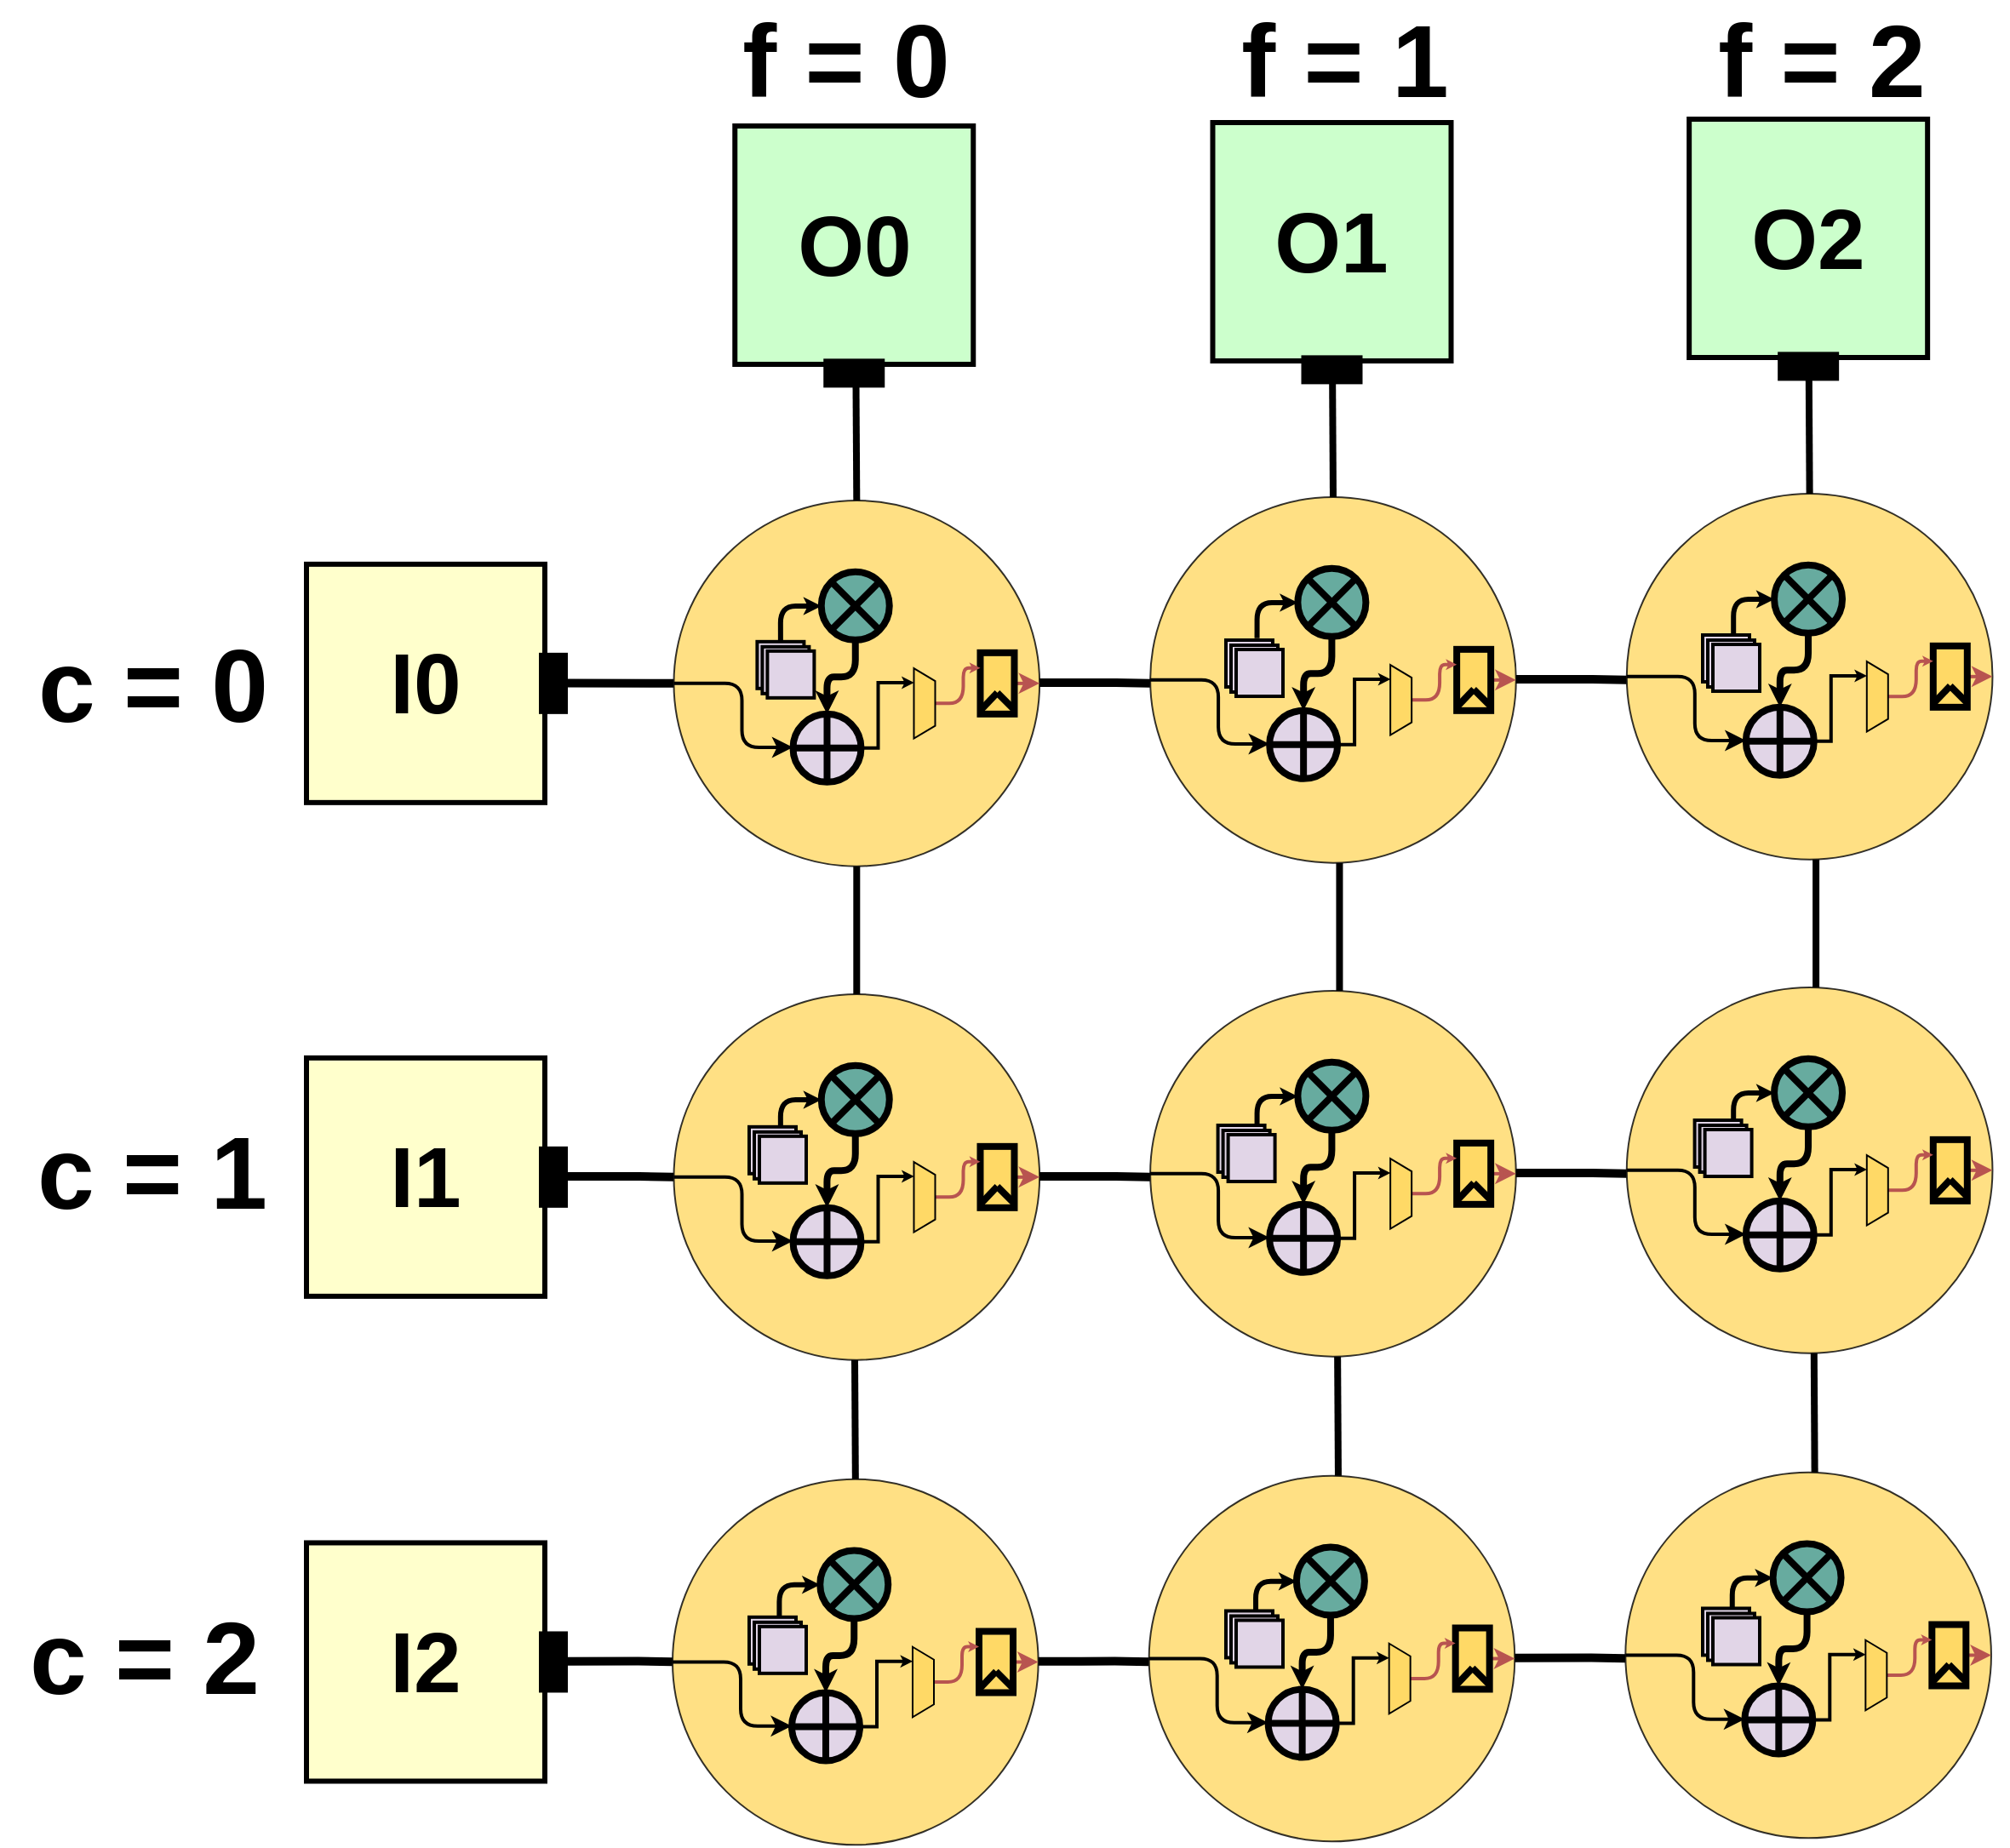 <mxfile>
    <diagram id="MDNBk3WByiITtkN_t_Je" name="Page-1">
        <mxGraphModel dx="-1046" dy="2996" grid="1" gridSize="10" guides="1" tooltips="1" connect="1" arrows="1" fold="1" page="1" pageScale="1" pageWidth="850" pageHeight="1100" math="0" shadow="0">
            <root>
                <mxCell id="0"/>
                <mxCell id="1" parent="0"/>
                <mxCell id="525" value="" style="ellipse;whiteSpace=wrap;html=1;aspect=fixed;fontSize=30;strokeColor=#000000;fillColor=#FFD966;opacity=80;" parent="1" vertex="1">
                    <mxGeometry x="4325.74" y="168" width="214.83" height="214.83" as="geometry"/>
                </mxCell>
                <mxCell id="526" value="" style="ellipse;whiteSpace=wrap;html=1;aspect=fixed;fillColor=#67AB9F;strokeWidth=4;strokeColor=#000000;" parent="1" vertex="1">
                    <mxGeometry x="4412.37" y="209.91" width="40" height="40" as="geometry"/>
                </mxCell>
                <mxCell id="527" value="" style="endArrow=none;html=1;rounded=0;strokeColor=#000000;strokeWidth=4;exitX=0;exitY=0;exitDx=0;exitDy=0;entryX=1;entryY=1;entryDx=0;entryDy=0;" parent="1" source="526" target="526" edge="1">
                    <mxGeometry width="50" height="50" relative="1" as="geometry">
                        <mxPoint x="4428.15" y="241.66" as="sourcePoint"/>
                        <mxPoint x="4453.15" y="210.41" as="targetPoint"/>
                    </mxGeometry>
                </mxCell>
                <mxCell id="528" value="" style="endArrow=none;html=1;rounded=0;strokeColor=#000000;strokeWidth=4;exitX=0;exitY=1;exitDx=0;exitDy=0;entryX=1;entryY=0;entryDx=0;entryDy=0;" parent="1" source="526" target="526" edge="1">
                    <mxGeometry width="50" height="50" relative="1" as="geometry">
                        <mxPoint x="4384.008" y="186.482" as="sourcePoint"/>
                        <mxPoint x="4412.461" y="221.623" as="targetPoint"/>
                    </mxGeometry>
                </mxCell>
                <mxCell id="529" style="edgeStyle=orthogonalEdgeStyle;jumpStyle=none;jumpSize=6;orthogonalLoop=1;jettySize=auto;html=1;entryX=0;entryY=0.5;entryDx=0;entryDy=0;startArrow=none;startFill=0;endArrow=classic;endFill=1;startSize=1;endSize=1;strokeColor=#000000;strokeWidth=3;rounded=1;exitX=0.5;exitY=0;exitDx=0;exitDy=0;" parent="1" source="543" target="526" edge="1">
                    <mxGeometry relative="1" as="geometry">
                        <Array as="points">
                            <mxPoint x="4388.74" y="230"/>
                            <mxPoint x="4412.74" y="230"/>
                        </Array>
                    </mxGeometry>
                </mxCell>
                <mxCell id="530" value="" style="ellipse;whiteSpace=wrap;html=1;aspect=fixed;fillColor=#e1d5e7;strokeColor=#000000;strokeWidth=4;" parent="1" vertex="1">
                    <mxGeometry x="4395.74" y="293.42" width="40" height="40" as="geometry"/>
                </mxCell>
                <mxCell id="531" value="" style="endArrow=none;html=1;rounded=0;strokeColor=#000000;entryX=0.5;entryY=0;entryDx=0;entryDy=0;exitX=0.5;exitY=1;exitDx=0;exitDy=0;strokeWidth=4;" parent="1" source="530" target="530" edge="1">
                    <mxGeometry width="50" height="50" relative="1" as="geometry">
                        <mxPoint x="4423.15" y="256.41" as="sourcePoint"/>
                        <mxPoint x="4473.15" y="206.41" as="targetPoint"/>
                    </mxGeometry>
                </mxCell>
                <mxCell id="532" style="edgeStyle=orthogonalEdgeStyle;rounded=1;jumpStyle=none;jumpSize=6;orthogonalLoop=1;jettySize=auto;html=1;entryX=0.5;entryY=0;entryDx=0;entryDy=0;startArrow=none;startFill=0;endArrow=classic;endFill=1;startSize=1;endSize=1;strokeColor=#000000;strokeWidth=4;" parent="1" source="526" target="530" edge="1">
                    <mxGeometry relative="1" as="geometry"/>
                </mxCell>
                <mxCell id="533" value="" style="endArrow=none;html=1;rounded=0;strokeColor=#000000;entryX=0;entryY=0.5;entryDx=0;entryDy=0;exitX=1;exitY=0.5;exitDx=0;exitDy=0;strokeWidth=4;" parent="1" source="530" target="530" edge="1">
                    <mxGeometry width="50" height="50" relative="1" as="geometry">
                        <mxPoint x="4473.15" y="156.41" as="sourcePoint"/>
                        <mxPoint x="4473.15" y="96.41" as="targetPoint"/>
                    </mxGeometry>
                </mxCell>
                <mxCell id="534" style="edgeStyle=orthogonalEdgeStyle;rounded=1;orthogonalLoop=1;jettySize=auto;html=1;exitX=1;exitY=0.5;exitDx=0;exitDy=0;entryX=1;entryY=0.5;entryDx=0;entryDy=0;fontSize=30;fontColor=#990000;startArrow=none;startFill=0;endArrow=classic;endFill=1;strokeWidth=2;fillColor=#f8cecc;strokeColor=#b85450;" parent="1" source="535" target="525" edge="1">
                    <mxGeometry relative="1" as="geometry">
                        <Array as="points"/>
                    </mxGeometry>
                </mxCell>
                <mxCell id="535" value="" style="rounded=0;whiteSpace=wrap;html=1;glass=0;strokeColor=#000000;strokeWidth=4;fillColor=#FFD966;" parent="1" vertex="1">
                    <mxGeometry x="4505.74" y="257.42" width="20" height="36" as="geometry"/>
                </mxCell>
                <mxCell id="536" value="" style="endArrow=none;html=1;rounded=0;startSize=1;endSize=1;strokeColor=#000000;strokeWidth=4;jumpStyle=none;jumpSize=6;" parent="1" edge="1">
                    <mxGeometry width="50" height="50" relative="1" as="geometry">
                        <mxPoint x="4505.74" y="291.42" as="sourcePoint"/>
                        <mxPoint x="4515.74" y="280.92" as="targetPoint"/>
                    </mxGeometry>
                </mxCell>
                <mxCell id="537" value="" style="endArrow=none;html=1;rounded=0;startSize=1;endSize=1;strokeColor=#000000;strokeWidth=4;jumpStyle=none;jumpSize=6;" parent="1" edge="1">
                    <mxGeometry width="50" height="50" relative="1" as="geometry">
                        <mxPoint x="4515.74" y="280.92" as="sourcePoint"/>
                        <mxPoint x="4525.74" y="290.92" as="targetPoint"/>
                    </mxGeometry>
                </mxCell>
                <mxCell id="538" style="edgeStyle=orthogonalEdgeStyle;rounded=0;jumpStyle=none;jumpSize=6;orthogonalLoop=1;jettySize=auto;html=1;entryX=0.214;entryY=0.991;entryDx=0;entryDy=0;startArrow=none;startFill=0;endArrow=classic;endFill=1;startSize=1;endSize=1;strokeColor=#000000;strokeWidth=2;entryPerimeter=0;" parent="1" source="530" target="541" edge="1">
                    <mxGeometry relative="1" as="geometry">
                        <Array as="points">
                            <mxPoint x="4445.74" y="313"/>
                            <mxPoint x="4445.74" y="275"/>
                            <mxPoint x="4466.74" y="275"/>
                        </Array>
                    </mxGeometry>
                </mxCell>
                <mxCell id="539" style="rounded=1;orthogonalLoop=1;jettySize=auto;html=1;exitX=0;exitY=0.5;exitDx=0;exitDy=0;entryX=0;entryY=0.5;entryDx=0;entryDy=0;fontSize=30;fontColor=#990000;startArrow=none;startFill=0;endArrow=classic;endFill=1;strokeWidth=2;edgeStyle=orthogonalEdgeStyle;" parent="1" source="525" target="530" edge="1">
                    <mxGeometry relative="1" as="geometry">
                        <Array as="points">
                            <mxPoint x="4365.74" y="275"/>
                            <mxPoint x="4365.74" y="313"/>
                            <mxPoint x="4395.74" y="313"/>
                        </Array>
                    </mxGeometry>
                </mxCell>
                <mxCell id="540" style="edgeStyle=orthogonalEdgeStyle;orthogonalLoop=1;jettySize=auto;html=1;entryX=0;entryY=0.25;entryDx=0;entryDy=0;fontSize=12;fontColor=#000000;strokeWidth=2;endSize=0;rounded=1;fillColor=#f8cecc;strokeColor=#b85450;" parent="1" source="541" target="535" edge="1">
                    <mxGeometry relative="1" as="geometry">
                        <Array as="points">
                            <mxPoint x="4495.74" y="287"/>
                            <mxPoint x="4495.74" y="266"/>
                        </Array>
                    </mxGeometry>
                </mxCell>
                <mxCell id="541" value="" style="shape=trapezoid;perimeter=trapezoidPerimeter;whiteSpace=wrap;html=1;fixedSize=1;fontSize=12;fontColor=#000000;strokeWidth=1;fillColor=#FFD966;rotation=90;size=7.5;" parent="1" vertex="1">
                    <mxGeometry x="4452.37" y="280.92" width="41.25" height="12.5" as="geometry"/>
                </mxCell>
                <mxCell id="542" value="" style="endArrow=none;html=1;rounded=1;fontSize=12;fontColor=#000000;startSize=0;endSize=0;strokeWidth=4;entryX=0.5;entryY=0;entryDx=0;entryDy=0;startArrow=none;startFill=0;endFill=0;" parent="1" target="525" edge="1">
                    <mxGeometry width="50" height="50" relative="1" as="geometry">
                        <mxPoint x="4432.74" y="98" as="sourcePoint"/>
                        <mxPoint x="4425.74" y="88" as="targetPoint"/>
                    </mxGeometry>
                </mxCell>
                <mxCell id="544" style="edgeStyle=orthogonalEdgeStyle;rounded=0;orthogonalLoop=1;jettySize=auto;html=1;fontSize=30;fontColor=#990000;startArrow=none;startFill=0;endArrow=none;endFill=0;strokeWidth=5;fillColor=#f8cecc;exitX=0.561;exitY=-0.103;exitDx=0;exitDy=0;exitPerimeter=0;" parent="1" source="708" edge="1">
                    <mxGeometry relative="1" as="geometry">
                        <mxPoint x="4325.65" y="275.32" as="targetPoint"/>
                        <Array as="points">
                            <mxPoint x="4262" y="275"/>
                        </Array>
                        <mxPoint x="4260.74" y="275" as="sourcePoint"/>
                    </mxGeometry>
                </mxCell>
                <mxCell id="545" value="" style="ellipse;whiteSpace=wrap;html=1;aspect=fixed;fontSize=30;strokeColor=#000000;fillColor=#FFD966;opacity=80;" parent="1" vertex="1">
                    <mxGeometry x="4605.57" y="166" width="214.83" height="214.83" as="geometry"/>
                </mxCell>
                <mxCell id="546" value="" style="ellipse;whiteSpace=wrap;html=1;aspect=fixed;fillColor=#67AB9F;strokeWidth=4;strokeColor=#000000;" parent="1" vertex="1">
                    <mxGeometry x="4692.2" y="207.91" width="40" height="40" as="geometry"/>
                </mxCell>
                <mxCell id="547" value="" style="endArrow=none;html=1;rounded=0;strokeColor=#000000;strokeWidth=4;exitX=0;exitY=0;exitDx=0;exitDy=0;entryX=1;entryY=1;entryDx=0;entryDy=0;" parent="1" source="546" target="546" edge="1">
                    <mxGeometry width="50" height="50" relative="1" as="geometry">
                        <mxPoint x="4707.98" y="239.66" as="sourcePoint"/>
                        <mxPoint x="4732.98" y="208.41" as="targetPoint"/>
                    </mxGeometry>
                </mxCell>
                <mxCell id="548" value="" style="endArrow=none;html=1;rounded=0;strokeColor=#000000;strokeWidth=4;exitX=0;exitY=1;exitDx=0;exitDy=0;entryX=1;entryY=0;entryDx=0;entryDy=0;" parent="1" source="546" target="546" edge="1">
                    <mxGeometry width="50" height="50" relative="1" as="geometry">
                        <mxPoint x="4663.838" y="184.482" as="sourcePoint"/>
                        <mxPoint x="4692.291" y="219.623" as="targetPoint"/>
                    </mxGeometry>
                </mxCell>
                <mxCell id="549" style="edgeStyle=orthogonalEdgeStyle;jumpStyle=none;jumpSize=6;orthogonalLoop=1;jettySize=auto;html=1;entryX=0;entryY=0.5;entryDx=0;entryDy=0;startArrow=none;startFill=0;endArrow=classic;endFill=1;startSize=1;endSize=1;strokeColor=#000000;strokeWidth=3;rounded=1;exitX=0.5;exitY=0;exitDx=0;exitDy=0;" parent="1" target="546" edge="1">
                    <mxGeometry relative="1" as="geometry">
                        <Array as="points">
                            <mxPoint x="4668.57" y="228"/>
                            <mxPoint x="4692.57" y="228"/>
                        </Array>
                        <mxPoint x="4668.28" y="248.91" as="sourcePoint"/>
                    </mxGeometry>
                </mxCell>
                <mxCell id="550" value="" style="ellipse;whiteSpace=wrap;html=1;aspect=fixed;fillColor=#e1d5e7;strokeColor=#000000;strokeWidth=4;" parent="1" vertex="1">
                    <mxGeometry x="4675.57" y="291.42" width="40" height="40" as="geometry"/>
                </mxCell>
                <mxCell id="551" value="" style="endArrow=none;html=1;rounded=0;strokeColor=#000000;entryX=0.5;entryY=0;entryDx=0;entryDy=0;exitX=0.5;exitY=1;exitDx=0;exitDy=0;strokeWidth=4;" parent="1" source="550" target="550" edge="1">
                    <mxGeometry width="50" height="50" relative="1" as="geometry">
                        <mxPoint x="4702.98" y="254.41" as="sourcePoint"/>
                        <mxPoint x="4752.98" y="204.41" as="targetPoint"/>
                    </mxGeometry>
                </mxCell>
                <mxCell id="552" style="edgeStyle=orthogonalEdgeStyle;rounded=1;jumpStyle=none;jumpSize=6;orthogonalLoop=1;jettySize=auto;html=1;entryX=0.5;entryY=0;entryDx=0;entryDy=0;startArrow=none;startFill=0;endArrow=classic;endFill=1;startSize=1;endSize=1;strokeColor=#000000;strokeWidth=4;" parent="1" source="546" target="550" edge="1">
                    <mxGeometry relative="1" as="geometry"/>
                </mxCell>
                <mxCell id="553" value="" style="endArrow=none;html=1;rounded=0;strokeColor=#000000;entryX=0;entryY=0.5;entryDx=0;entryDy=0;exitX=1;exitY=0.5;exitDx=0;exitDy=0;strokeWidth=4;" parent="1" source="550" target="550" edge="1">
                    <mxGeometry width="50" height="50" relative="1" as="geometry">
                        <mxPoint x="4752.98" y="154.41" as="sourcePoint"/>
                        <mxPoint x="4752.98" y="94.41" as="targetPoint"/>
                    </mxGeometry>
                </mxCell>
                <mxCell id="554" style="edgeStyle=orthogonalEdgeStyle;rounded=1;orthogonalLoop=1;jettySize=auto;html=1;exitX=1;exitY=0.5;exitDx=0;exitDy=0;entryX=1;entryY=0.5;entryDx=0;entryDy=0;fontSize=30;fontColor=#990000;startArrow=none;startFill=0;endArrow=classic;endFill=1;strokeWidth=2;fillColor=#f8cecc;strokeColor=#b85450;" parent="1" source="555" target="545" edge="1">
                    <mxGeometry relative="1" as="geometry">
                        <Array as="points"/>
                    </mxGeometry>
                </mxCell>
                <mxCell id="555" value="" style="rounded=0;whiteSpace=wrap;html=1;glass=0;strokeColor=#000000;strokeWidth=4;fillColor=#FFD966;" parent="1" vertex="1">
                    <mxGeometry x="4785.57" y="255.42" width="20" height="36" as="geometry"/>
                </mxCell>
                <mxCell id="556" value="" style="endArrow=none;html=1;rounded=0;startSize=1;endSize=1;strokeColor=#000000;strokeWidth=4;jumpStyle=none;jumpSize=6;" parent="1" edge="1">
                    <mxGeometry width="50" height="50" relative="1" as="geometry">
                        <mxPoint x="4785.57" y="289.42" as="sourcePoint"/>
                        <mxPoint x="4795.57" y="278.92" as="targetPoint"/>
                    </mxGeometry>
                </mxCell>
                <mxCell id="557" value="" style="endArrow=none;html=1;rounded=0;startSize=1;endSize=1;strokeColor=#000000;strokeWidth=4;jumpStyle=none;jumpSize=6;" parent="1" edge="1">
                    <mxGeometry width="50" height="50" relative="1" as="geometry">
                        <mxPoint x="4795.57" y="278.92" as="sourcePoint"/>
                        <mxPoint x="4805.57" y="288.92" as="targetPoint"/>
                    </mxGeometry>
                </mxCell>
                <mxCell id="558" style="edgeStyle=orthogonalEdgeStyle;rounded=0;jumpStyle=none;jumpSize=6;orthogonalLoop=1;jettySize=auto;html=1;entryX=0.214;entryY=0.991;entryDx=0;entryDy=0;startArrow=none;startFill=0;endArrow=classic;endFill=1;startSize=1;endSize=1;strokeColor=#000000;strokeWidth=2;entryPerimeter=0;" parent="1" source="550" target="561" edge="1">
                    <mxGeometry relative="1" as="geometry">
                        <Array as="points">
                            <mxPoint x="4725.57" y="311"/>
                            <mxPoint x="4725.57" y="273"/>
                            <mxPoint x="4746.57" y="273"/>
                        </Array>
                    </mxGeometry>
                </mxCell>
                <mxCell id="559" style="rounded=1;orthogonalLoop=1;jettySize=auto;html=1;exitX=0;exitY=0.5;exitDx=0;exitDy=0;entryX=0;entryY=0.5;entryDx=0;entryDy=0;fontSize=30;fontColor=#990000;startArrow=none;startFill=0;endArrow=classic;endFill=1;strokeWidth=2;edgeStyle=orthogonalEdgeStyle;" parent="1" source="545" target="550" edge="1">
                    <mxGeometry relative="1" as="geometry">
                        <Array as="points">
                            <mxPoint x="4645.57" y="273"/>
                            <mxPoint x="4645.57" y="311"/>
                            <mxPoint x="4675.57" y="311"/>
                        </Array>
                    </mxGeometry>
                </mxCell>
                <mxCell id="560" style="edgeStyle=orthogonalEdgeStyle;orthogonalLoop=1;jettySize=auto;html=1;entryX=0;entryY=0.25;entryDx=0;entryDy=0;fontSize=12;fontColor=#000000;strokeWidth=2;endSize=0;rounded=1;fillColor=#f8cecc;strokeColor=#b85450;" parent="1" source="561" target="555" edge="1">
                    <mxGeometry relative="1" as="geometry">
                        <Array as="points">
                            <mxPoint x="4775.57" y="285"/>
                            <mxPoint x="4775.57" y="264"/>
                        </Array>
                    </mxGeometry>
                </mxCell>
                <mxCell id="561" value="" style="shape=trapezoid;perimeter=trapezoidPerimeter;whiteSpace=wrap;html=1;fixedSize=1;fontSize=12;fontColor=#000000;strokeWidth=1;fillColor=#FFD966;rotation=90;size=7.5;" parent="1" vertex="1">
                    <mxGeometry x="4732.2" y="278.92" width="41.25" height="12.5" as="geometry"/>
                </mxCell>
                <mxCell id="562" value="" style="endArrow=none;html=1;rounded=1;fontSize=12;fontColor=#000000;startSize=0;endSize=0;strokeWidth=4;entryX=0.5;entryY=0;entryDx=0;entryDy=0;startArrow=none;startFill=0;endFill=0;" parent="1" target="545" edge="1">
                    <mxGeometry width="50" height="50" relative="1" as="geometry">
                        <mxPoint x="4712.57" y="96" as="sourcePoint"/>
                        <mxPoint x="4705.57" y="86" as="targetPoint"/>
                    </mxGeometry>
                </mxCell>
                <mxCell id="564" style="edgeStyle=orthogonalEdgeStyle;rounded=0;orthogonalLoop=1;jettySize=auto;html=1;fontSize=30;fontColor=#990000;startArrow=none;startFill=0;endArrow=none;endFill=0;strokeWidth=5;fillColor=#f8cecc;" parent="1" edge="1">
                    <mxGeometry relative="1" as="geometry">
                        <mxPoint x="4605.48" y="275.32" as="targetPoint"/>
                        <Array as="points">
                            <mxPoint x="4585.48" y="275.32"/>
                            <mxPoint x="4585.48" y="275.32"/>
                        </Array>
                        <mxPoint x="4540.57" y="275" as="sourcePoint"/>
                    </mxGeometry>
                </mxCell>
                <mxCell id="565" value="" style="ellipse;whiteSpace=wrap;html=1;aspect=fixed;fontSize=30;strokeColor=#000000;fillColor=#FFD966;opacity=80;" parent="1" vertex="1">
                    <mxGeometry x="4885.4" y="164" width="214.83" height="214.83" as="geometry"/>
                </mxCell>
                <mxCell id="566" value="" style="ellipse;whiteSpace=wrap;html=1;aspect=fixed;fillColor=#67AB9F;strokeWidth=4;strokeColor=#000000;" parent="1" vertex="1">
                    <mxGeometry x="4972.03" y="205.91" width="40" height="40" as="geometry"/>
                </mxCell>
                <mxCell id="567" value="" style="endArrow=none;html=1;rounded=0;strokeColor=#000000;strokeWidth=4;exitX=0;exitY=0;exitDx=0;exitDy=0;entryX=1;entryY=1;entryDx=0;entryDy=0;" parent="1" source="566" target="566" edge="1">
                    <mxGeometry width="50" height="50" relative="1" as="geometry">
                        <mxPoint x="4987.81" y="237.66" as="sourcePoint"/>
                        <mxPoint x="5012.81" y="206.41" as="targetPoint"/>
                    </mxGeometry>
                </mxCell>
                <mxCell id="568" value="" style="endArrow=none;html=1;rounded=0;strokeColor=#000000;strokeWidth=4;exitX=0;exitY=1;exitDx=0;exitDy=0;entryX=1;entryY=0;entryDx=0;entryDy=0;" parent="1" source="566" target="566" edge="1">
                    <mxGeometry width="50" height="50" relative="1" as="geometry">
                        <mxPoint x="4943.668" y="182.482" as="sourcePoint"/>
                        <mxPoint x="4972.121" y="217.623" as="targetPoint"/>
                    </mxGeometry>
                </mxCell>
                <mxCell id="569" style="edgeStyle=orthogonalEdgeStyle;jumpStyle=none;jumpSize=6;orthogonalLoop=1;jettySize=auto;html=1;entryX=0;entryY=0.5;entryDx=0;entryDy=0;startArrow=none;startFill=0;endArrow=classic;endFill=1;startSize=1;endSize=1;strokeColor=#000000;strokeWidth=3;rounded=1;exitX=0.5;exitY=0;exitDx=0;exitDy=0;" parent="1" target="566" edge="1">
                    <mxGeometry relative="1" as="geometry">
                        <Array as="points">
                            <mxPoint x="4948.4" y="226"/>
                            <mxPoint x="4972.4" y="226"/>
                        </Array>
                        <mxPoint x="4948.11" y="246.91" as="sourcePoint"/>
                    </mxGeometry>
                </mxCell>
                <mxCell id="570" value="" style="ellipse;whiteSpace=wrap;html=1;aspect=fixed;fillColor=#e1d5e7;strokeColor=#000000;strokeWidth=4;" parent="1" vertex="1">
                    <mxGeometry x="4955.4" y="289.42" width="40" height="40" as="geometry"/>
                </mxCell>
                <mxCell id="571" value="" style="endArrow=none;html=1;rounded=0;strokeColor=#000000;entryX=0.5;entryY=0;entryDx=0;entryDy=0;exitX=0.5;exitY=1;exitDx=0;exitDy=0;strokeWidth=4;" parent="1" source="570" target="570" edge="1">
                    <mxGeometry width="50" height="50" relative="1" as="geometry">
                        <mxPoint x="4982.81" y="252.41" as="sourcePoint"/>
                        <mxPoint x="5032.81" y="202.41" as="targetPoint"/>
                    </mxGeometry>
                </mxCell>
                <mxCell id="572" style="edgeStyle=orthogonalEdgeStyle;rounded=1;jumpStyle=none;jumpSize=6;orthogonalLoop=1;jettySize=auto;html=1;entryX=0.5;entryY=0;entryDx=0;entryDy=0;startArrow=none;startFill=0;endArrow=classic;endFill=1;startSize=1;endSize=1;strokeColor=#000000;strokeWidth=4;" parent="1" source="566" target="570" edge="1">
                    <mxGeometry relative="1" as="geometry"/>
                </mxCell>
                <mxCell id="573" value="" style="endArrow=none;html=1;rounded=0;strokeColor=#000000;entryX=0;entryY=0.5;entryDx=0;entryDy=0;exitX=1;exitY=0.5;exitDx=0;exitDy=0;strokeWidth=4;" parent="1" source="570" target="570" edge="1">
                    <mxGeometry width="50" height="50" relative="1" as="geometry">
                        <mxPoint x="5032.81" y="152.41" as="sourcePoint"/>
                        <mxPoint x="5032.81" y="92.41" as="targetPoint"/>
                    </mxGeometry>
                </mxCell>
                <mxCell id="574" style="edgeStyle=orthogonalEdgeStyle;rounded=1;orthogonalLoop=1;jettySize=auto;html=1;exitX=1;exitY=0.5;exitDx=0;exitDy=0;entryX=1;entryY=0.5;entryDx=0;entryDy=0;fontSize=30;fontColor=#990000;startArrow=none;startFill=0;endArrow=classic;endFill=1;strokeWidth=2;fillColor=#f8cecc;strokeColor=#b85450;" parent="1" source="575" target="565" edge="1">
                    <mxGeometry relative="1" as="geometry">
                        <Array as="points"/>
                    </mxGeometry>
                </mxCell>
                <mxCell id="575" value="" style="rounded=0;whiteSpace=wrap;html=1;glass=0;strokeColor=#000000;strokeWidth=4;fillColor=#FFD966;" parent="1" vertex="1">
                    <mxGeometry x="5065.4" y="253.42" width="20" height="36" as="geometry"/>
                </mxCell>
                <mxCell id="576" value="" style="endArrow=none;html=1;rounded=0;startSize=1;endSize=1;strokeColor=#000000;strokeWidth=4;jumpStyle=none;jumpSize=6;" parent="1" edge="1">
                    <mxGeometry width="50" height="50" relative="1" as="geometry">
                        <mxPoint x="5065.4" y="287.42" as="sourcePoint"/>
                        <mxPoint x="5075.4" y="276.92" as="targetPoint"/>
                    </mxGeometry>
                </mxCell>
                <mxCell id="577" value="" style="endArrow=none;html=1;rounded=0;startSize=1;endSize=1;strokeColor=#000000;strokeWidth=4;jumpStyle=none;jumpSize=6;" parent="1" edge="1">
                    <mxGeometry width="50" height="50" relative="1" as="geometry">
                        <mxPoint x="5075.4" y="276.92" as="sourcePoint"/>
                        <mxPoint x="5085.4" y="286.92" as="targetPoint"/>
                    </mxGeometry>
                </mxCell>
                <mxCell id="578" style="edgeStyle=orthogonalEdgeStyle;rounded=0;jumpStyle=none;jumpSize=6;orthogonalLoop=1;jettySize=auto;html=1;entryX=0.214;entryY=0.991;entryDx=0;entryDy=0;startArrow=none;startFill=0;endArrow=classic;endFill=1;startSize=1;endSize=1;strokeColor=#000000;strokeWidth=2;entryPerimeter=0;" parent="1" source="570" target="581" edge="1">
                    <mxGeometry relative="1" as="geometry">
                        <Array as="points">
                            <mxPoint x="5005.4" y="309"/>
                            <mxPoint x="5005.4" y="271"/>
                            <mxPoint x="5026.4" y="271"/>
                        </Array>
                    </mxGeometry>
                </mxCell>
                <mxCell id="579" style="rounded=1;orthogonalLoop=1;jettySize=auto;html=1;exitX=0;exitY=0.5;exitDx=0;exitDy=0;entryX=0;entryY=0.5;entryDx=0;entryDy=0;fontSize=30;fontColor=#990000;startArrow=none;startFill=0;endArrow=classic;endFill=1;strokeWidth=2;edgeStyle=orthogonalEdgeStyle;" parent="1" source="565" target="570" edge="1">
                    <mxGeometry relative="1" as="geometry">
                        <Array as="points">
                            <mxPoint x="4925.4" y="271"/>
                            <mxPoint x="4925.4" y="309"/>
                            <mxPoint x="4955.4" y="309"/>
                        </Array>
                    </mxGeometry>
                </mxCell>
                <mxCell id="580" style="edgeStyle=orthogonalEdgeStyle;orthogonalLoop=1;jettySize=auto;html=1;entryX=0;entryY=0.25;entryDx=0;entryDy=0;fontSize=12;fontColor=#000000;strokeWidth=2;endSize=0;rounded=1;fillColor=#f8cecc;strokeColor=#b85450;" parent="1" source="581" target="575" edge="1">
                    <mxGeometry relative="1" as="geometry">
                        <Array as="points">
                            <mxPoint x="5055.4" y="283"/>
                            <mxPoint x="5055.4" y="262"/>
                        </Array>
                    </mxGeometry>
                </mxCell>
                <mxCell id="581" value="" style="shape=trapezoid;perimeter=trapezoidPerimeter;whiteSpace=wrap;html=1;fixedSize=1;fontSize=12;fontColor=#000000;strokeWidth=1;fillColor=#FFD966;rotation=90;size=7.5;" parent="1" vertex="1">
                    <mxGeometry x="5012.03" y="276.92" width="41.25" height="12.5" as="geometry"/>
                </mxCell>
                <mxCell id="582" value="" style="endArrow=none;html=1;rounded=1;fontSize=12;fontColor=#000000;startSize=0;endSize=0;strokeWidth=4;entryX=0.5;entryY=0;entryDx=0;entryDy=0;startArrow=none;startFill=0;endFill=0;" parent="1" target="565" edge="1">
                    <mxGeometry width="50" height="50" relative="1" as="geometry">
                        <mxPoint x="4992.4" y="94.0" as="sourcePoint"/>
                        <mxPoint x="4985.4" y="84" as="targetPoint"/>
                    </mxGeometry>
                </mxCell>
                <mxCell id="584" style="edgeStyle=orthogonalEdgeStyle;rounded=0;orthogonalLoop=1;jettySize=auto;html=1;fontSize=30;fontColor=#990000;startArrow=none;startFill=0;endArrow=none;endFill=0;strokeWidth=5;fillColor=#f8cecc;" parent="1" edge="1">
                    <mxGeometry relative="1" as="geometry">
                        <mxPoint x="4885.31" y="273.32" as="targetPoint"/>
                        <Array as="points">
                            <mxPoint x="4865.31" y="273.32"/>
                            <mxPoint x="4865.31" y="273.32"/>
                        </Array>
                        <mxPoint x="4820.4" y="273" as="sourcePoint"/>
                    </mxGeometry>
                </mxCell>
                <mxCell id="585" value="" style="ellipse;whiteSpace=wrap;html=1;aspect=fixed;fontSize=30;strokeColor=#000000;fillColor=#FFD966;opacity=80;" parent="1" vertex="1">
                    <mxGeometry x="4325.74" y="458" width="214.83" height="214.83" as="geometry"/>
                </mxCell>
                <mxCell id="586" value="" style="ellipse;whiteSpace=wrap;html=1;aspect=fixed;fillColor=#67AB9F;strokeWidth=4;strokeColor=#000000;" parent="1" vertex="1">
                    <mxGeometry x="4412.37" y="499.91" width="40" height="40" as="geometry"/>
                </mxCell>
                <mxCell id="587" value="" style="endArrow=none;html=1;rounded=0;strokeColor=#000000;strokeWidth=4;exitX=0;exitY=0;exitDx=0;exitDy=0;entryX=1;entryY=1;entryDx=0;entryDy=0;" parent="1" source="586" target="586" edge="1">
                    <mxGeometry width="50" height="50" relative="1" as="geometry">
                        <mxPoint x="4428.15" y="531.66" as="sourcePoint"/>
                        <mxPoint x="4453.15" y="500.41" as="targetPoint"/>
                    </mxGeometry>
                </mxCell>
                <mxCell id="588" value="" style="endArrow=none;html=1;rounded=0;strokeColor=#000000;strokeWidth=4;exitX=0;exitY=1;exitDx=0;exitDy=0;entryX=1;entryY=0;entryDx=0;entryDy=0;" parent="1" source="586" target="586" edge="1">
                    <mxGeometry width="50" height="50" relative="1" as="geometry">
                        <mxPoint x="4384.008" y="476.482" as="sourcePoint"/>
                        <mxPoint x="4412.461" y="511.623" as="targetPoint"/>
                    </mxGeometry>
                </mxCell>
                <mxCell id="589" style="edgeStyle=orthogonalEdgeStyle;jumpStyle=none;jumpSize=6;orthogonalLoop=1;jettySize=auto;html=1;entryX=0;entryY=0.5;entryDx=0;entryDy=0;startArrow=none;startFill=0;endArrow=classic;endFill=1;startSize=1;endSize=1;strokeColor=#000000;strokeWidth=3;rounded=1;exitX=0.5;exitY=0;exitDx=0;exitDy=0;" parent="1" target="586" edge="1">
                    <mxGeometry relative="1" as="geometry">
                        <Array as="points">
                            <mxPoint x="4388.74" y="520"/>
                            <mxPoint x="4412.74" y="520"/>
                        </Array>
                        <mxPoint x="4388.45" y="540.91" as="sourcePoint"/>
                    </mxGeometry>
                </mxCell>
                <mxCell id="590" value="" style="ellipse;whiteSpace=wrap;html=1;aspect=fixed;fillColor=#e1d5e7;strokeColor=#000000;strokeWidth=4;" parent="1" vertex="1">
                    <mxGeometry x="4395.74" y="583.42" width="40" height="40" as="geometry"/>
                </mxCell>
                <mxCell id="591" value="" style="endArrow=none;html=1;rounded=0;strokeColor=#000000;entryX=0.5;entryY=0;entryDx=0;entryDy=0;exitX=0.5;exitY=1;exitDx=0;exitDy=0;strokeWidth=4;" parent="1" source="590" target="590" edge="1">
                    <mxGeometry width="50" height="50" relative="1" as="geometry">
                        <mxPoint x="4423.15" y="546.41" as="sourcePoint"/>
                        <mxPoint x="4473.15" y="496.41" as="targetPoint"/>
                    </mxGeometry>
                </mxCell>
                <mxCell id="592" style="edgeStyle=orthogonalEdgeStyle;rounded=1;jumpStyle=none;jumpSize=6;orthogonalLoop=1;jettySize=auto;html=1;entryX=0.5;entryY=0;entryDx=0;entryDy=0;startArrow=none;startFill=0;endArrow=classic;endFill=1;startSize=1;endSize=1;strokeColor=#000000;strokeWidth=4;" parent="1" source="586" target="590" edge="1">
                    <mxGeometry relative="1" as="geometry"/>
                </mxCell>
                <mxCell id="593" value="" style="endArrow=none;html=1;rounded=0;strokeColor=#000000;entryX=0;entryY=0.5;entryDx=0;entryDy=0;exitX=1;exitY=0.5;exitDx=0;exitDy=0;strokeWidth=4;" parent="1" source="590" target="590" edge="1">
                    <mxGeometry width="50" height="50" relative="1" as="geometry">
                        <mxPoint x="4473.15" y="446.41" as="sourcePoint"/>
                        <mxPoint x="4473.15" y="386.41" as="targetPoint"/>
                    </mxGeometry>
                </mxCell>
                <mxCell id="594" style="edgeStyle=orthogonalEdgeStyle;rounded=1;orthogonalLoop=1;jettySize=auto;html=1;exitX=1;exitY=0.5;exitDx=0;exitDy=0;entryX=1;entryY=0.5;entryDx=0;entryDy=0;fontSize=30;fontColor=#990000;startArrow=none;startFill=0;endArrow=classic;endFill=1;strokeWidth=2;fillColor=#f8cecc;strokeColor=#b85450;" parent="1" source="595" target="585" edge="1">
                    <mxGeometry relative="1" as="geometry">
                        <Array as="points"/>
                    </mxGeometry>
                </mxCell>
                <mxCell id="595" value="" style="rounded=0;whiteSpace=wrap;html=1;glass=0;strokeColor=#000000;strokeWidth=4;fillColor=#FFD966;" parent="1" vertex="1">
                    <mxGeometry x="4505.74" y="547.42" width="20" height="36" as="geometry"/>
                </mxCell>
                <mxCell id="596" value="" style="endArrow=none;html=1;rounded=0;startSize=1;endSize=1;strokeColor=#000000;strokeWidth=4;jumpStyle=none;jumpSize=6;" parent="1" edge="1">
                    <mxGeometry width="50" height="50" relative="1" as="geometry">
                        <mxPoint x="4505.74" y="581.42" as="sourcePoint"/>
                        <mxPoint x="4515.74" y="570.92" as="targetPoint"/>
                    </mxGeometry>
                </mxCell>
                <mxCell id="597" value="" style="endArrow=none;html=1;rounded=0;startSize=1;endSize=1;strokeColor=#000000;strokeWidth=4;jumpStyle=none;jumpSize=6;" parent="1" edge="1">
                    <mxGeometry width="50" height="50" relative="1" as="geometry">
                        <mxPoint x="4515.74" y="570.92" as="sourcePoint"/>
                        <mxPoint x="4525.74" y="580.92" as="targetPoint"/>
                    </mxGeometry>
                </mxCell>
                <mxCell id="598" style="edgeStyle=orthogonalEdgeStyle;rounded=0;jumpStyle=none;jumpSize=6;orthogonalLoop=1;jettySize=auto;html=1;entryX=0.214;entryY=0.991;entryDx=0;entryDy=0;startArrow=none;startFill=0;endArrow=classic;endFill=1;startSize=1;endSize=1;strokeColor=#000000;strokeWidth=2;entryPerimeter=0;" parent="1" source="590" target="601" edge="1">
                    <mxGeometry relative="1" as="geometry">
                        <Array as="points">
                            <mxPoint x="4445.74" y="603"/>
                            <mxPoint x="4445.74" y="565"/>
                            <mxPoint x="4466.74" y="565"/>
                        </Array>
                    </mxGeometry>
                </mxCell>
                <mxCell id="599" style="rounded=1;orthogonalLoop=1;jettySize=auto;html=1;exitX=0;exitY=0.5;exitDx=0;exitDy=0;entryX=0;entryY=0.5;entryDx=0;entryDy=0;fontSize=30;fontColor=#990000;startArrow=none;startFill=0;endArrow=classic;endFill=1;strokeWidth=2;edgeStyle=orthogonalEdgeStyle;" parent="1" source="585" target="590" edge="1">
                    <mxGeometry relative="1" as="geometry">
                        <Array as="points">
                            <mxPoint x="4365.74" y="565"/>
                            <mxPoint x="4365.74" y="603"/>
                            <mxPoint x="4395.74" y="603"/>
                        </Array>
                    </mxGeometry>
                </mxCell>
                <mxCell id="600" style="edgeStyle=orthogonalEdgeStyle;orthogonalLoop=1;jettySize=auto;html=1;entryX=0;entryY=0.25;entryDx=0;entryDy=0;fontSize=12;fontColor=#000000;strokeWidth=2;endSize=0;rounded=1;fillColor=#f8cecc;strokeColor=#b85450;" parent="1" source="601" target="595" edge="1">
                    <mxGeometry relative="1" as="geometry">
                        <Array as="points">
                            <mxPoint x="4495.74" y="577"/>
                            <mxPoint x="4495.74" y="556"/>
                        </Array>
                    </mxGeometry>
                </mxCell>
                <mxCell id="601" value="" style="shape=trapezoid;perimeter=trapezoidPerimeter;whiteSpace=wrap;html=1;fixedSize=1;fontSize=12;fontColor=#000000;strokeWidth=1;fillColor=#FFD966;rotation=90;size=7.5;" parent="1" vertex="1">
                    <mxGeometry x="4452.37" y="570.92" width="41.25" height="12.5" as="geometry"/>
                </mxCell>
                <mxCell id="602" value="" style="endArrow=none;html=1;rounded=1;fontSize=12;fontColor=#000000;startSize=0;endSize=0;strokeWidth=4;entryX=0.5;entryY=0;entryDx=0;entryDy=0;startArrow=none;startFill=0;endFill=0;exitX=0.5;exitY=1;exitDx=0;exitDy=0;" parent="1" source="525" target="585" edge="1">
                    <mxGeometry width="50" height="50" relative="1" as="geometry">
                        <mxPoint x="4432.74" y="388" as="sourcePoint"/>
                        <mxPoint x="4425.74" y="378" as="targetPoint"/>
                    </mxGeometry>
                </mxCell>
                <mxCell id="604" style="edgeStyle=orthogonalEdgeStyle;rounded=0;orthogonalLoop=1;jettySize=auto;html=1;fontSize=30;fontColor=#990000;startArrow=none;startFill=0;endArrow=none;endFill=0;strokeWidth=5;fillColor=#f8cecc;" parent="1" edge="1">
                    <mxGeometry relative="1" as="geometry">
                        <mxPoint x="4325.65" y="565.32" as="targetPoint"/>
                        <Array as="points">
                            <mxPoint x="4305.65" y="565.32"/>
                            <mxPoint x="4305.65" y="565.32"/>
                        </Array>
                        <mxPoint x="4260.74" y="565" as="sourcePoint"/>
                    </mxGeometry>
                </mxCell>
                <mxCell id="605" value="" style="ellipse;whiteSpace=wrap;html=1;aspect=fixed;fontSize=30;strokeColor=#000000;fillColor=#FFD966;opacity=80;" parent="1" vertex="1">
                    <mxGeometry x="4605.57" y="456" width="214.83" height="214.83" as="geometry"/>
                </mxCell>
                <mxCell id="606" value="" style="ellipse;whiteSpace=wrap;html=1;aspect=fixed;fillColor=#67AB9F;strokeWidth=4;strokeColor=#000000;" parent="1" vertex="1">
                    <mxGeometry x="4692.2" y="497.91" width="40" height="40" as="geometry"/>
                </mxCell>
                <mxCell id="607" value="" style="endArrow=none;html=1;rounded=0;strokeColor=#000000;strokeWidth=4;exitX=0;exitY=0;exitDx=0;exitDy=0;entryX=1;entryY=1;entryDx=0;entryDy=0;" parent="1" source="606" target="606" edge="1">
                    <mxGeometry width="50" height="50" relative="1" as="geometry">
                        <mxPoint x="4707.98" y="529.66" as="sourcePoint"/>
                        <mxPoint x="4732.98" y="498.41" as="targetPoint"/>
                    </mxGeometry>
                </mxCell>
                <mxCell id="608" value="" style="endArrow=none;html=1;rounded=0;strokeColor=#000000;strokeWidth=4;exitX=0;exitY=1;exitDx=0;exitDy=0;entryX=1;entryY=0;entryDx=0;entryDy=0;" parent="1" source="606" target="606" edge="1">
                    <mxGeometry width="50" height="50" relative="1" as="geometry">
                        <mxPoint x="4663.838" y="474.482" as="sourcePoint"/>
                        <mxPoint x="4692.291" y="509.623" as="targetPoint"/>
                    </mxGeometry>
                </mxCell>
                <mxCell id="609" style="edgeStyle=orthogonalEdgeStyle;jumpStyle=none;jumpSize=6;orthogonalLoop=1;jettySize=auto;html=1;entryX=0;entryY=0.5;entryDx=0;entryDy=0;startArrow=none;startFill=0;endArrow=classic;endFill=1;startSize=1;endSize=1;strokeColor=#000000;strokeWidth=3;rounded=1;exitX=0.5;exitY=0;exitDx=0;exitDy=0;" parent="1" target="606" edge="1">
                    <mxGeometry relative="1" as="geometry">
                        <Array as="points">
                            <mxPoint x="4668.57" y="518"/>
                            <mxPoint x="4692.57" y="518"/>
                        </Array>
                        <mxPoint x="4668.28" y="538.91" as="sourcePoint"/>
                    </mxGeometry>
                </mxCell>
                <mxCell id="610" value="" style="ellipse;whiteSpace=wrap;html=1;aspect=fixed;fillColor=#e1d5e7;strokeColor=#000000;strokeWidth=4;" parent="1" vertex="1">
                    <mxGeometry x="4675.57" y="581.42" width="40" height="40" as="geometry"/>
                </mxCell>
                <mxCell id="611" value="" style="endArrow=none;html=1;rounded=0;strokeColor=#000000;entryX=0.5;entryY=0;entryDx=0;entryDy=0;exitX=0.5;exitY=1;exitDx=0;exitDy=0;strokeWidth=4;" parent="1" source="610" target="610" edge="1">
                    <mxGeometry width="50" height="50" relative="1" as="geometry">
                        <mxPoint x="4702.98" y="544.41" as="sourcePoint"/>
                        <mxPoint x="4752.98" y="494.41" as="targetPoint"/>
                    </mxGeometry>
                </mxCell>
                <mxCell id="612" style="edgeStyle=orthogonalEdgeStyle;rounded=1;jumpStyle=none;jumpSize=6;orthogonalLoop=1;jettySize=auto;html=1;entryX=0.5;entryY=0;entryDx=0;entryDy=0;startArrow=none;startFill=0;endArrow=classic;endFill=1;startSize=1;endSize=1;strokeColor=#000000;strokeWidth=4;" parent="1" source="606" target="610" edge="1">
                    <mxGeometry relative="1" as="geometry"/>
                </mxCell>
                <mxCell id="613" value="" style="endArrow=none;html=1;rounded=0;strokeColor=#000000;entryX=0;entryY=0.5;entryDx=0;entryDy=0;exitX=1;exitY=0.5;exitDx=0;exitDy=0;strokeWidth=4;" parent="1" source="610" target="610" edge="1">
                    <mxGeometry width="50" height="50" relative="1" as="geometry">
                        <mxPoint x="4752.98" y="444.41" as="sourcePoint"/>
                        <mxPoint x="4752.98" y="384.41" as="targetPoint"/>
                    </mxGeometry>
                </mxCell>
                <mxCell id="614" style="edgeStyle=orthogonalEdgeStyle;rounded=1;orthogonalLoop=1;jettySize=auto;html=1;exitX=1;exitY=0.5;exitDx=0;exitDy=0;entryX=1;entryY=0.5;entryDx=0;entryDy=0;fontSize=30;fontColor=#990000;startArrow=none;startFill=0;endArrow=classic;endFill=1;strokeWidth=2;fillColor=#f8cecc;strokeColor=#b85450;" parent="1" source="615" target="605" edge="1">
                    <mxGeometry relative="1" as="geometry">
                        <Array as="points"/>
                    </mxGeometry>
                </mxCell>
                <mxCell id="615" value="" style="rounded=0;whiteSpace=wrap;html=1;glass=0;strokeColor=#000000;strokeWidth=4;fillColor=#FFD966;" parent="1" vertex="1">
                    <mxGeometry x="4785.57" y="545.42" width="20" height="36" as="geometry"/>
                </mxCell>
                <mxCell id="616" value="" style="endArrow=none;html=1;rounded=0;startSize=1;endSize=1;strokeColor=#000000;strokeWidth=4;jumpStyle=none;jumpSize=6;" parent="1" edge="1">
                    <mxGeometry width="50" height="50" relative="1" as="geometry">
                        <mxPoint x="4785.57" y="579.42" as="sourcePoint"/>
                        <mxPoint x="4795.57" y="568.92" as="targetPoint"/>
                    </mxGeometry>
                </mxCell>
                <mxCell id="617" value="" style="endArrow=none;html=1;rounded=0;startSize=1;endSize=1;strokeColor=#000000;strokeWidth=4;jumpStyle=none;jumpSize=6;" parent="1" edge="1">
                    <mxGeometry width="50" height="50" relative="1" as="geometry">
                        <mxPoint x="4795.57" y="568.92" as="sourcePoint"/>
                        <mxPoint x="4805.57" y="578.92" as="targetPoint"/>
                    </mxGeometry>
                </mxCell>
                <mxCell id="618" style="edgeStyle=orthogonalEdgeStyle;rounded=0;jumpStyle=none;jumpSize=6;orthogonalLoop=1;jettySize=auto;html=1;entryX=0.214;entryY=0.991;entryDx=0;entryDy=0;startArrow=none;startFill=0;endArrow=classic;endFill=1;startSize=1;endSize=1;strokeColor=#000000;strokeWidth=2;entryPerimeter=0;" parent="1" source="610" target="621" edge="1">
                    <mxGeometry relative="1" as="geometry">
                        <Array as="points">
                            <mxPoint x="4725.57" y="601"/>
                            <mxPoint x="4725.57" y="563"/>
                            <mxPoint x="4746.57" y="563"/>
                        </Array>
                    </mxGeometry>
                </mxCell>
                <mxCell id="619" style="rounded=1;orthogonalLoop=1;jettySize=auto;html=1;exitX=0;exitY=0.5;exitDx=0;exitDy=0;entryX=0;entryY=0.5;entryDx=0;entryDy=0;fontSize=30;fontColor=#990000;startArrow=none;startFill=0;endArrow=classic;endFill=1;strokeWidth=2;edgeStyle=orthogonalEdgeStyle;" parent="1" source="605" target="610" edge="1">
                    <mxGeometry relative="1" as="geometry">
                        <Array as="points">
                            <mxPoint x="4645.57" y="563"/>
                            <mxPoint x="4645.57" y="601"/>
                            <mxPoint x="4675.57" y="601"/>
                        </Array>
                    </mxGeometry>
                </mxCell>
                <mxCell id="620" style="edgeStyle=orthogonalEdgeStyle;orthogonalLoop=1;jettySize=auto;html=1;entryX=0;entryY=0.25;entryDx=0;entryDy=0;fontSize=12;fontColor=#000000;strokeWidth=2;endSize=0;rounded=1;fillColor=#f8cecc;strokeColor=#b85450;" parent="1" source="621" target="615" edge="1">
                    <mxGeometry relative="1" as="geometry">
                        <Array as="points">
                            <mxPoint x="4775.57" y="575"/>
                            <mxPoint x="4775.57" y="554"/>
                        </Array>
                    </mxGeometry>
                </mxCell>
                <mxCell id="621" value="" style="shape=trapezoid;perimeter=trapezoidPerimeter;whiteSpace=wrap;html=1;fixedSize=1;fontSize=12;fontColor=#000000;strokeWidth=1;fillColor=#FFD966;rotation=90;size=7.5;" parent="1" vertex="1">
                    <mxGeometry x="4732.2" y="568.92" width="41.25" height="12.5" as="geometry"/>
                </mxCell>
                <mxCell id="623" style="edgeStyle=orthogonalEdgeStyle;rounded=0;orthogonalLoop=1;jettySize=auto;html=1;fontSize=30;fontColor=#990000;startArrow=none;startFill=0;endArrow=none;endFill=0;strokeWidth=5;fillColor=#f8cecc;" parent="1" edge="1">
                    <mxGeometry relative="1" as="geometry">
                        <mxPoint x="4605.48" y="565.32" as="targetPoint"/>
                        <Array as="points">
                            <mxPoint x="4585.48" y="565.32"/>
                            <mxPoint x="4585.48" y="565.32"/>
                        </Array>
                        <mxPoint x="4540.57" y="565" as="sourcePoint"/>
                    </mxGeometry>
                </mxCell>
                <mxCell id="624" value="" style="ellipse;whiteSpace=wrap;html=1;aspect=fixed;fontSize=30;strokeColor=#000000;fillColor=#FFD966;opacity=80;" parent="1" vertex="1">
                    <mxGeometry x="4885.4" y="454" width="214.83" height="214.83" as="geometry"/>
                </mxCell>
                <mxCell id="625" value="" style="ellipse;whiteSpace=wrap;html=1;aspect=fixed;fillColor=#67AB9F;strokeWidth=4;strokeColor=#000000;" parent="1" vertex="1">
                    <mxGeometry x="4972.03" y="495.91" width="40" height="40" as="geometry"/>
                </mxCell>
                <mxCell id="626" value="" style="endArrow=none;html=1;rounded=0;strokeColor=#000000;strokeWidth=4;exitX=0;exitY=0;exitDx=0;exitDy=0;entryX=1;entryY=1;entryDx=0;entryDy=0;" parent="1" source="625" target="625" edge="1">
                    <mxGeometry width="50" height="50" relative="1" as="geometry">
                        <mxPoint x="4987.81" y="527.66" as="sourcePoint"/>
                        <mxPoint x="5012.81" y="496.41" as="targetPoint"/>
                    </mxGeometry>
                </mxCell>
                <mxCell id="627" value="" style="endArrow=none;html=1;rounded=0;strokeColor=#000000;strokeWidth=4;exitX=0;exitY=1;exitDx=0;exitDy=0;entryX=1;entryY=0;entryDx=0;entryDy=0;" parent="1" source="625" target="625" edge="1">
                    <mxGeometry width="50" height="50" relative="1" as="geometry">
                        <mxPoint x="4943.668" y="472.482" as="sourcePoint"/>
                        <mxPoint x="4972.121" y="507.623" as="targetPoint"/>
                    </mxGeometry>
                </mxCell>
                <mxCell id="628" style="edgeStyle=orthogonalEdgeStyle;jumpStyle=none;jumpSize=6;orthogonalLoop=1;jettySize=auto;html=1;entryX=0;entryY=0.5;entryDx=0;entryDy=0;startArrow=none;startFill=0;endArrow=classic;endFill=1;startSize=1;endSize=1;strokeColor=#000000;strokeWidth=3;rounded=1;exitX=0.5;exitY=0;exitDx=0;exitDy=0;" parent="1" target="625" edge="1">
                    <mxGeometry relative="1" as="geometry">
                        <Array as="points">
                            <mxPoint x="4948.4" y="516"/>
                            <mxPoint x="4972.4" y="516"/>
                        </Array>
                        <mxPoint x="4948.11" y="536.91" as="sourcePoint"/>
                    </mxGeometry>
                </mxCell>
                <mxCell id="629" value="" style="ellipse;whiteSpace=wrap;html=1;aspect=fixed;fillColor=#e1d5e7;strokeColor=#000000;strokeWidth=4;" parent="1" vertex="1">
                    <mxGeometry x="4955.4" y="579.42" width="40" height="40" as="geometry"/>
                </mxCell>
                <mxCell id="630" value="" style="endArrow=none;html=1;rounded=0;strokeColor=#000000;entryX=0.5;entryY=0;entryDx=0;entryDy=0;exitX=0.5;exitY=1;exitDx=0;exitDy=0;strokeWidth=4;" parent="1" source="629" target="629" edge="1">
                    <mxGeometry width="50" height="50" relative="1" as="geometry">
                        <mxPoint x="4982.81" y="542.41" as="sourcePoint"/>
                        <mxPoint x="5032.81" y="492.41" as="targetPoint"/>
                    </mxGeometry>
                </mxCell>
                <mxCell id="631" style="edgeStyle=orthogonalEdgeStyle;rounded=1;jumpStyle=none;jumpSize=6;orthogonalLoop=1;jettySize=auto;html=1;entryX=0.5;entryY=0;entryDx=0;entryDy=0;startArrow=none;startFill=0;endArrow=classic;endFill=1;startSize=1;endSize=1;strokeColor=#000000;strokeWidth=4;" parent="1" source="625" target="629" edge="1">
                    <mxGeometry relative="1" as="geometry"/>
                </mxCell>
                <mxCell id="632" value="" style="endArrow=none;html=1;rounded=0;strokeColor=#000000;entryX=0;entryY=0.5;entryDx=0;entryDy=0;exitX=1;exitY=0.5;exitDx=0;exitDy=0;strokeWidth=4;" parent="1" source="629" target="629" edge="1">
                    <mxGeometry width="50" height="50" relative="1" as="geometry">
                        <mxPoint x="5032.81" y="442.41" as="sourcePoint"/>
                        <mxPoint x="5032.81" y="382.41" as="targetPoint"/>
                    </mxGeometry>
                </mxCell>
                <mxCell id="633" style="edgeStyle=orthogonalEdgeStyle;rounded=1;orthogonalLoop=1;jettySize=auto;html=1;exitX=1;exitY=0.5;exitDx=0;exitDy=0;entryX=1;entryY=0.5;entryDx=0;entryDy=0;fontSize=30;fontColor=#990000;startArrow=none;startFill=0;endArrow=classic;endFill=1;strokeWidth=2;fillColor=#f8cecc;strokeColor=#b85450;" parent="1" source="634" target="624" edge="1">
                    <mxGeometry relative="1" as="geometry">
                        <Array as="points"/>
                    </mxGeometry>
                </mxCell>
                <mxCell id="634" value="" style="rounded=0;whiteSpace=wrap;html=1;glass=0;strokeColor=#000000;strokeWidth=4;fillColor=#FFD966;" parent="1" vertex="1">
                    <mxGeometry x="5065.4" y="543.42" width="20" height="36" as="geometry"/>
                </mxCell>
                <mxCell id="635" value="" style="endArrow=none;html=1;rounded=0;startSize=1;endSize=1;strokeColor=#000000;strokeWidth=4;jumpStyle=none;jumpSize=6;" parent="1" edge="1">
                    <mxGeometry width="50" height="50" relative="1" as="geometry">
                        <mxPoint x="5065.4" y="577.42" as="sourcePoint"/>
                        <mxPoint x="5075.4" y="566.92" as="targetPoint"/>
                    </mxGeometry>
                </mxCell>
                <mxCell id="636" value="" style="endArrow=none;html=1;rounded=0;startSize=1;endSize=1;strokeColor=#000000;strokeWidth=4;jumpStyle=none;jumpSize=6;" parent="1" edge="1">
                    <mxGeometry width="50" height="50" relative="1" as="geometry">
                        <mxPoint x="5075.4" y="566.92" as="sourcePoint"/>
                        <mxPoint x="5085.4" y="576.92" as="targetPoint"/>
                    </mxGeometry>
                </mxCell>
                <mxCell id="637" style="edgeStyle=orthogonalEdgeStyle;rounded=0;jumpStyle=none;jumpSize=6;orthogonalLoop=1;jettySize=auto;html=1;entryX=0.214;entryY=0.991;entryDx=0;entryDy=0;startArrow=none;startFill=0;endArrow=classic;endFill=1;startSize=1;endSize=1;strokeColor=#000000;strokeWidth=2;entryPerimeter=0;" parent="1" source="629" target="640" edge="1">
                    <mxGeometry relative="1" as="geometry">
                        <Array as="points">
                            <mxPoint x="5005.4" y="599"/>
                            <mxPoint x="5005.4" y="561"/>
                            <mxPoint x="5026.4" y="561"/>
                        </Array>
                    </mxGeometry>
                </mxCell>
                <mxCell id="638" style="rounded=1;orthogonalLoop=1;jettySize=auto;html=1;exitX=0;exitY=0.5;exitDx=0;exitDy=0;entryX=0;entryY=0.5;entryDx=0;entryDy=0;fontSize=30;fontColor=#990000;startArrow=none;startFill=0;endArrow=classic;endFill=1;strokeWidth=2;edgeStyle=orthogonalEdgeStyle;" parent="1" source="624" target="629" edge="1">
                    <mxGeometry relative="1" as="geometry">
                        <Array as="points">
                            <mxPoint x="4925.4" y="561"/>
                            <mxPoint x="4925.4" y="599"/>
                            <mxPoint x="4955.4" y="599"/>
                        </Array>
                    </mxGeometry>
                </mxCell>
                <mxCell id="639" style="edgeStyle=orthogonalEdgeStyle;orthogonalLoop=1;jettySize=auto;html=1;entryX=0;entryY=0.25;entryDx=0;entryDy=0;fontSize=12;fontColor=#000000;strokeWidth=2;endSize=0;rounded=1;fillColor=#f8cecc;strokeColor=#b85450;" parent="1" source="640" target="634" edge="1">
                    <mxGeometry relative="1" as="geometry">
                        <Array as="points">
                            <mxPoint x="5055.4" y="573"/>
                            <mxPoint x="5055.4" y="552"/>
                        </Array>
                    </mxGeometry>
                </mxCell>
                <mxCell id="640" value="" style="shape=trapezoid;perimeter=trapezoidPerimeter;whiteSpace=wrap;html=1;fixedSize=1;fontSize=12;fontColor=#000000;strokeWidth=1;fillColor=#FFD966;rotation=90;size=7.5;" parent="1" vertex="1">
                    <mxGeometry x="5012.03" y="566.92" width="41.25" height="12.5" as="geometry"/>
                </mxCell>
                <mxCell id="642" style="edgeStyle=orthogonalEdgeStyle;rounded=0;orthogonalLoop=1;jettySize=auto;html=1;fontSize=30;fontColor=#990000;startArrow=none;startFill=0;endArrow=none;endFill=0;strokeWidth=5;fillColor=#f8cecc;" parent="1" edge="1">
                    <mxGeometry relative="1" as="geometry">
                        <mxPoint x="4885.31" y="563.32" as="targetPoint"/>
                        <Array as="points">
                            <mxPoint x="4865.31" y="563.32"/>
                            <mxPoint x="4865.31" y="563.32"/>
                        </Array>
                        <mxPoint x="4820.4" y="563" as="sourcePoint"/>
                    </mxGeometry>
                </mxCell>
                <mxCell id="643" value="" style="ellipse;whiteSpace=wrap;html=1;aspect=fixed;fontSize=30;strokeColor=#000000;fillColor=#FFD966;opacity=80;" parent="1" vertex="1">
                    <mxGeometry x="4325" y="742.83" width="214.83" height="214.83" as="geometry"/>
                </mxCell>
                <mxCell id="644" value="" style="ellipse;whiteSpace=wrap;html=1;aspect=fixed;fillColor=#67AB9F;strokeWidth=4;strokeColor=#000000;" parent="1" vertex="1">
                    <mxGeometry x="4411.63" y="784.74" width="40" height="40" as="geometry"/>
                </mxCell>
                <mxCell id="645" value="" style="endArrow=none;html=1;rounded=0;strokeColor=#000000;strokeWidth=4;exitX=0;exitY=0;exitDx=0;exitDy=0;entryX=1;entryY=1;entryDx=0;entryDy=0;" parent="1" source="644" target="644" edge="1">
                    <mxGeometry width="50" height="50" relative="1" as="geometry">
                        <mxPoint x="4427.41" y="816.49" as="sourcePoint"/>
                        <mxPoint x="4452.41" y="785.24" as="targetPoint"/>
                    </mxGeometry>
                </mxCell>
                <mxCell id="646" value="" style="endArrow=none;html=1;rounded=0;strokeColor=#000000;strokeWidth=4;exitX=0;exitY=1;exitDx=0;exitDy=0;entryX=1;entryY=0;entryDx=0;entryDy=0;" parent="1" source="644" target="644" edge="1">
                    <mxGeometry width="50" height="50" relative="1" as="geometry">
                        <mxPoint x="4383.268" y="761.312" as="sourcePoint"/>
                        <mxPoint x="4411.721" y="796.453" as="targetPoint"/>
                    </mxGeometry>
                </mxCell>
                <mxCell id="647" style="edgeStyle=orthogonalEdgeStyle;jumpStyle=none;jumpSize=6;orthogonalLoop=1;jettySize=auto;html=1;entryX=0;entryY=0.5;entryDx=0;entryDy=0;startArrow=none;startFill=0;endArrow=classic;endFill=1;startSize=1;endSize=1;strokeColor=#000000;strokeWidth=3;rounded=1;exitX=0.5;exitY=0;exitDx=0;exitDy=0;" parent="1" target="644" edge="1">
                    <mxGeometry relative="1" as="geometry">
                        <Array as="points">
                            <mxPoint x="4388" y="804.83"/>
                            <mxPoint x="4412" y="804.83"/>
                        </Array>
                        <mxPoint x="4387.71" y="825.74" as="sourcePoint"/>
                    </mxGeometry>
                </mxCell>
                <mxCell id="648" value="" style="ellipse;whiteSpace=wrap;html=1;aspect=fixed;fillColor=#e1d5e7;strokeColor=#000000;strokeWidth=4;" parent="1" vertex="1">
                    <mxGeometry x="4395" y="868.25" width="40" height="40" as="geometry"/>
                </mxCell>
                <mxCell id="649" value="" style="endArrow=none;html=1;rounded=0;strokeColor=#000000;entryX=0.5;entryY=0;entryDx=0;entryDy=0;exitX=0.5;exitY=1;exitDx=0;exitDy=0;strokeWidth=4;" parent="1" source="648" target="648" edge="1">
                    <mxGeometry width="50" height="50" relative="1" as="geometry">
                        <mxPoint x="4422.41" y="831.24" as="sourcePoint"/>
                        <mxPoint x="4472.41" y="781.24" as="targetPoint"/>
                    </mxGeometry>
                </mxCell>
                <mxCell id="650" style="edgeStyle=orthogonalEdgeStyle;rounded=1;jumpStyle=none;jumpSize=6;orthogonalLoop=1;jettySize=auto;html=1;entryX=0.5;entryY=0;entryDx=0;entryDy=0;startArrow=none;startFill=0;endArrow=classic;endFill=1;startSize=1;endSize=1;strokeColor=#000000;strokeWidth=4;" parent="1" source="644" target="648" edge="1">
                    <mxGeometry relative="1" as="geometry"/>
                </mxCell>
                <mxCell id="651" value="" style="endArrow=none;html=1;rounded=0;strokeColor=#000000;entryX=0;entryY=0.5;entryDx=0;entryDy=0;exitX=1;exitY=0.5;exitDx=0;exitDy=0;strokeWidth=4;" parent="1" source="648" target="648" edge="1">
                    <mxGeometry width="50" height="50" relative="1" as="geometry">
                        <mxPoint x="4472.41" y="731.24" as="sourcePoint"/>
                        <mxPoint x="4472.41" y="671.24" as="targetPoint"/>
                    </mxGeometry>
                </mxCell>
                <mxCell id="652" style="edgeStyle=orthogonalEdgeStyle;rounded=1;orthogonalLoop=1;jettySize=auto;html=1;exitX=1;exitY=0.5;exitDx=0;exitDy=0;entryX=1;entryY=0.5;entryDx=0;entryDy=0;fontSize=30;fontColor=#990000;startArrow=none;startFill=0;endArrow=classic;endFill=1;strokeWidth=2;fillColor=#f8cecc;strokeColor=#b85450;" parent="1" source="653" target="643" edge="1">
                    <mxGeometry relative="1" as="geometry">
                        <Array as="points"/>
                    </mxGeometry>
                </mxCell>
                <mxCell id="653" value="" style="rounded=0;whiteSpace=wrap;html=1;glass=0;strokeColor=#000000;strokeWidth=4;fillColor=#FFD966;" parent="1" vertex="1">
                    <mxGeometry x="4505" y="832.25" width="20" height="36" as="geometry"/>
                </mxCell>
                <mxCell id="654" value="" style="endArrow=none;html=1;rounded=0;startSize=1;endSize=1;strokeColor=#000000;strokeWidth=4;jumpStyle=none;jumpSize=6;" parent="1" edge="1">
                    <mxGeometry width="50" height="50" relative="1" as="geometry">
                        <mxPoint x="4505.0" y="866.25" as="sourcePoint"/>
                        <mxPoint x="4515.0" y="855.75" as="targetPoint"/>
                    </mxGeometry>
                </mxCell>
                <mxCell id="655" value="" style="endArrow=none;html=1;rounded=0;startSize=1;endSize=1;strokeColor=#000000;strokeWidth=4;jumpStyle=none;jumpSize=6;" parent="1" edge="1">
                    <mxGeometry width="50" height="50" relative="1" as="geometry">
                        <mxPoint x="4515.0" y="855.75" as="sourcePoint"/>
                        <mxPoint x="4525.0" y="865.75" as="targetPoint"/>
                    </mxGeometry>
                </mxCell>
                <mxCell id="656" style="edgeStyle=orthogonalEdgeStyle;rounded=0;jumpStyle=none;jumpSize=6;orthogonalLoop=1;jettySize=auto;html=1;entryX=0.214;entryY=0.991;entryDx=0;entryDy=0;startArrow=none;startFill=0;endArrow=classic;endFill=1;startSize=1;endSize=1;strokeColor=#000000;strokeWidth=2;entryPerimeter=0;" parent="1" source="648" target="659" edge="1">
                    <mxGeometry relative="1" as="geometry">
                        <Array as="points">
                            <mxPoint x="4445" y="887.83"/>
                            <mxPoint x="4445" y="849.83"/>
                            <mxPoint x="4466" y="849.83"/>
                        </Array>
                    </mxGeometry>
                </mxCell>
                <mxCell id="657" style="rounded=1;orthogonalLoop=1;jettySize=auto;html=1;exitX=0;exitY=0.5;exitDx=0;exitDy=0;entryX=0;entryY=0.5;entryDx=0;entryDy=0;fontSize=30;fontColor=#990000;startArrow=none;startFill=0;endArrow=classic;endFill=1;strokeWidth=2;edgeStyle=orthogonalEdgeStyle;" parent="1" source="643" target="648" edge="1">
                    <mxGeometry relative="1" as="geometry">
                        <Array as="points">
                            <mxPoint x="4365" y="849.83"/>
                            <mxPoint x="4365" y="887.83"/>
                            <mxPoint x="4395" y="887.83"/>
                        </Array>
                    </mxGeometry>
                </mxCell>
                <mxCell id="658" style="edgeStyle=orthogonalEdgeStyle;orthogonalLoop=1;jettySize=auto;html=1;entryX=0;entryY=0.25;entryDx=0;entryDy=0;fontSize=12;fontColor=#000000;strokeWidth=2;endSize=0;rounded=1;fillColor=#f8cecc;strokeColor=#b85450;" parent="1" source="659" target="653" edge="1">
                    <mxGeometry relative="1" as="geometry">
                        <Array as="points">
                            <mxPoint x="4495" y="861.83"/>
                            <mxPoint x="4495" y="840.83"/>
                        </Array>
                    </mxGeometry>
                </mxCell>
                <mxCell id="659" value="" style="shape=trapezoid;perimeter=trapezoidPerimeter;whiteSpace=wrap;html=1;fixedSize=1;fontSize=12;fontColor=#000000;strokeWidth=1;fillColor=#FFD966;rotation=90;size=7.5;" parent="1" vertex="1">
                    <mxGeometry x="4451.63" y="855.75" width="41.25" height="12.5" as="geometry"/>
                </mxCell>
                <mxCell id="660" value="" style="endArrow=none;html=1;rounded=1;fontSize=12;fontColor=#000000;startSize=0;endSize=0;strokeWidth=4;entryX=0.5;entryY=0;entryDx=0;entryDy=0;startArrow=none;startFill=0;endFill=0;" parent="1" target="643" edge="1">
                    <mxGeometry width="50" height="50" relative="1" as="geometry">
                        <mxPoint x="4432" y="672.83" as="sourcePoint"/>
                        <mxPoint x="4425" y="662.83" as="targetPoint"/>
                    </mxGeometry>
                </mxCell>
                <mxCell id="662" style="edgeStyle=orthogonalEdgeStyle;rounded=0;orthogonalLoop=1;jettySize=auto;html=1;fontSize=30;fontColor=#990000;startArrow=none;startFill=0;endArrow=none;endFill=0;strokeWidth=5;fillColor=#f8cecc;" parent="1" edge="1">
                    <mxGeometry relative="1" as="geometry">
                        <mxPoint x="4324.91" y="850.15" as="targetPoint"/>
                        <Array as="points">
                            <mxPoint x="4304.91" y="850.15"/>
                            <mxPoint x="4304.91" y="850.15"/>
                        </Array>
                        <mxPoint x="4260" y="849.83" as="sourcePoint"/>
                    </mxGeometry>
                </mxCell>
                <mxCell id="663" value="" style="ellipse;whiteSpace=wrap;html=1;aspect=fixed;fontSize=30;strokeColor=#000000;fillColor=#FFD966;opacity=80;" parent="1" vertex="1">
                    <mxGeometry x="4604.83" y="740.83" width="214.83" height="214.83" as="geometry"/>
                </mxCell>
                <mxCell id="664" value="" style="ellipse;whiteSpace=wrap;html=1;aspect=fixed;fillColor=#67AB9F;strokeWidth=4;strokeColor=#000000;" parent="1" vertex="1">
                    <mxGeometry x="4691.46" y="782.74" width="40" height="40" as="geometry"/>
                </mxCell>
                <mxCell id="665" value="" style="endArrow=none;html=1;rounded=0;strokeColor=#000000;strokeWidth=4;exitX=0;exitY=0;exitDx=0;exitDy=0;entryX=1;entryY=1;entryDx=0;entryDy=0;" parent="1" source="664" target="664" edge="1">
                    <mxGeometry width="50" height="50" relative="1" as="geometry">
                        <mxPoint x="4707.24" y="814.49" as="sourcePoint"/>
                        <mxPoint x="4732.24" y="783.24" as="targetPoint"/>
                    </mxGeometry>
                </mxCell>
                <mxCell id="666" value="" style="endArrow=none;html=1;rounded=0;strokeColor=#000000;strokeWidth=4;exitX=0;exitY=1;exitDx=0;exitDy=0;entryX=1;entryY=0;entryDx=0;entryDy=0;" parent="1" source="664" target="664" edge="1">
                    <mxGeometry width="50" height="50" relative="1" as="geometry">
                        <mxPoint x="4663.098" y="759.312" as="sourcePoint"/>
                        <mxPoint x="4691.551" y="794.453" as="targetPoint"/>
                    </mxGeometry>
                </mxCell>
                <mxCell id="667" style="edgeStyle=orthogonalEdgeStyle;jumpStyle=none;jumpSize=6;orthogonalLoop=1;jettySize=auto;html=1;entryX=0;entryY=0.5;entryDx=0;entryDy=0;startArrow=none;startFill=0;endArrow=classic;endFill=1;startSize=1;endSize=1;strokeColor=#000000;strokeWidth=3;rounded=1;exitX=0.5;exitY=0;exitDx=0;exitDy=0;" parent="1" target="664" edge="1">
                    <mxGeometry relative="1" as="geometry">
                        <Array as="points">
                            <mxPoint x="4667.83" y="802.83"/>
                            <mxPoint x="4691.83" y="802.83"/>
                        </Array>
                        <mxPoint x="4667.54" y="823.74" as="sourcePoint"/>
                    </mxGeometry>
                </mxCell>
                <mxCell id="668" value="" style="ellipse;whiteSpace=wrap;html=1;aspect=fixed;fillColor=#e1d5e7;strokeColor=#000000;strokeWidth=4;" parent="1" vertex="1">
                    <mxGeometry x="4674.83" y="866.25" width="40" height="40" as="geometry"/>
                </mxCell>
                <mxCell id="669" value="" style="endArrow=none;html=1;rounded=0;strokeColor=#000000;entryX=0.5;entryY=0;entryDx=0;entryDy=0;exitX=0.5;exitY=1;exitDx=0;exitDy=0;strokeWidth=4;" parent="1" source="668" target="668" edge="1">
                    <mxGeometry width="50" height="50" relative="1" as="geometry">
                        <mxPoint x="4702.24" y="829.24" as="sourcePoint"/>
                        <mxPoint x="4752.24" y="779.24" as="targetPoint"/>
                    </mxGeometry>
                </mxCell>
                <mxCell id="670" style="edgeStyle=orthogonalEdgeStyle;rounded=1;jumpStyle=none;jumpSize=6;orthogonalLoop=1;jettySize=auto;html=1;entryX=0.5;entryY=0;entryDx=0;entryDy=0;startArrow=none;startFill=0;endArrow=classic;endFill=1;startSize=1;endSize=1;strokeColor=#000000;strokeWidth=4;" parent="1" source="664" target="668" edge="1">
                    <mxGeometry relative="1" as="geometry"/>
                </mxCell>
                <mxCell id="671" value="" style="endArrow=none;html=1;rounded=0;strokeColor=#000000;entryX=0;entryY=0.5;entryDx=0;entryDy=0;exitX=1;exitY=0.5;exitDx=0;exitDy=0;strokeWidth=4;" parent="1" source="668" target="668" edge="1">
                    <mxGeometry width="50" height="50" relative="1" as="geometry">
                        <mxPoint x="4752.24" y="729.24" as="sourcePoint"/>
                        <mxPoint x="4752.24" y="669.24" as="targetPoint"/>
                    </mxGeometry>
                </mxCell>
                <mxCell id="672" style="edgeStyle=orthogonalEdgeStyle;rounded=1;orthogonalLoop=1;jettySize=auto;html=1;exitX=1;exitY=0.5;exitDx=0;exitDy=0;entryX=1;entryY=0.5;entryDx=0;entryDy=0;fontSize=30;fontColor=#990000;startArrow=none;startFill=0;endArrow=classic;endFill=1;strokeWidth=2;fillColor=#f8cecc;strokeColor=#b85450;" parent="1" source="673" target="663" edge="1">
                    <mxGeometry relative="1" as="geometry">
                        <Array as="points"/>
                    </mxGeometry>
                </mxCell>
                <mxCell id="673" value="" style="rounded=0;whiteSpace=wrap;html=1;glass=0;strokeColor=#000000;strokeWidth=4;fillColor=#FFD966;" parent="1" vertex="1">
                    <mxGeometry x="4784.83" y="830.25" width="20" height="36" as="geometry"/>
                </mxCell>
                <mxCell id="674" value="" style="endArrow=none;html=1;rounded=0;startSize=1;endSize=1;strokeColor=#000000;strokeWidth=4;jumpStyle=none;jumpSize=6;" parent="1" edge="1">
                    <mxGeometry width="50" height="50" relative="1" as="geometry">
                        <mxPoint x="4784.83" y="864.25" as="sourcePoint"/>
                        <mxPoint x="4794.83" y="853.75" as="targetPoint"/>
                    </mxGeometry>
                </mxCell>
                <mxCell id="675" value="" style="endArrow=none;html=1;rounded=0;startSize=1;endSize=1;strokeColor=#000000;strokeWidth=4;jumpStyle=none;jumpSize=6;" parent="1" edge="1">
                    <mxGeometry width="50" height="50" relative="1" as="geometry">
                        <mxPoint x="4794.83" y="853.75" as="sourcePoint"/>
                        <mxPoint x="4804.83" y="863.75" as="targetPoint"/>
                    </mxGeometry>
                </mxCell>
                <mxCell id="676" style="edgeStyle=orthogonalEdgeStyle;rounded=0;jumpStyle=none;jumpSize=6;orthogonalLoop=1;jettySize=auto;html=1;entryX=0.214;entryY=0.991;entryDx=0;entryDy=0;startArrow=none;startFill=0;endArrow=classic;endFill=1;startSize=1;endSize=1;strokeColor=#000000;strokeWidth=2;entryPerimeter=0;" parent="1" source="668" target="679" edge="1">
                    <mxGeometry relative="1" as="geometry">
                        <Array as="points">
                            <mxPoint x="4724.83" y="885.83"/>
                            <mxPoint x="4724.83" y="847.83"/>
                            <mxPoint x="4745.83" y="847.83"/>
                        </Array>
                    </mxGeometry>
                </mxCell>
                <mxCell id="677" style="rounded=1;orthogonalLoop=1;jettySize=auto;html=1;exitX=0;exitY=0.5;exitDx=0;exitDy=0;entryX=0;entryY=0.5;entryDx=0;entryDy=0;fontSize=30;fontColor=#990000;startArrow=none;startFill=0;endArrow=classic;endFill=1;strokeWidth=2;edgeStyle=orthogonalEdgeStyle;" parent="1" source="663" target="668" edge="1">
                    <mxGeometry relative="1" as="geometry">
                        <Array as="points">
                            <mxPoint x="4644.83" y="847.83"/>
                            <mxPoint x="4644.83" y="885.83"/>
                            <mxPoint x="4674.83" y="885.83"/>
                        </Array>
                    </mxGeometry>
                </mxCell>
                <mxCell id="678" style="edgeStyle=orthogonalEdgeStyle;orthogonalLoop=1;jettySize=auto;html=1;entryX=0;entryY=0.25;entryDx=0;entryDy=0;fontSize=12;fontColor=#000000;strokeWidth=2;endSize=0;rounded=1;fillColor=#f8cecc;strokeColor=#b85450;" parent="1" source="679" target="673" edge="1">
                    <mxGeometry relative="1" as="geometry">
                        <Array as="points">
                            <mxPoint x="4774.83" y="859.83"/>
                            <mxPoint x="4774.83" y="838.83"/>
                        </Array>
                    </mxGeometry>
                </mxCell>
                <mxCell id="679" value="" style="shape=trapezoid;perimeter=trapezoidPerimeter;whiteSpace=wrap;html=1;fixedSize=1;fontSize=12;fontColor=#000000;strokeWidth=1;fillColor=#FFD966;rotation=90;size=7.5;" parent="1" vertex="1">
                    <mxGeometry x="4731.46" y="853.75" width="41.25" height="12.5" as="geometry"/>
                </mxCell>
                <mxCell id="681" style="edgeStyle=orthogonalEdgeStyle;rounded=0;orthogonalLoop=1;jettySize=auto;html=1;fontSize=30;fontColor=#990000;startArrow=none;startFill=0;endArrow=none;endFill=0;strokeWidth=5;fillColor=#f8cecc;" parent="1" edge="1">
                    <mxGeometry relative="1" as="geometry">
                        <mxPoint x="4604.74" y="850.15" as="targetPoint"/>
                        <Array as="points">
                            <mxPoint x="4584.74" y="850.15"/>
                            <mxPoint x="4584.74" y="850.15"/>
                        </Array>
                        <mxPoint x="4539.83" y="849.83" as="sourcePoint"/>
                    </mxGeometry>
                </mxCell>
                <mxCell id="682" value="" style="ellipse;whiteSpace=wrap;html=1;aspect=fixed;fontSize=30;strokeColor=#000000;fillColor=#FFD966;opacity=80;" parent="1" vertex="1">
                    <mxGeometry x="4884.66" y="738.83" width="214.83" height="214.83" as="geometry"/>
                </mxCell>
                <mxCell id="683" value="" style="ellipse;whiteSpace=wrap;html=1;aspect=fixed;fillColor=#67AB9F;strokeWidth=4;strokeColor=#000000;" parent="1" vertex="1">
                    <mxGeometry x="4971.29" y="780.74" width="40" height="40" as="geometry"/>
                </mxCell>
                <mxCell id="684" value="" style="endArrow=none;html=1;rounded=0;strokeColor=#000000;strokeWidth=4;exitX=0;exitY=0;exitDx=0;exitDy=0;entryX=1;entryY=1;entryDx=0;entryDy=0;" parent="1" source="683" target="683" edge="1">
                    <mxGeometry width="50" height="50" relative="1" as="geometry">
                        <mxPoint x="4987.07" y="812.49" as="sourcePoint"/>
                        <mxPoint x="5012.07" y="781.24" as="targetPoint"/>
                    </mxGeometry>
                </mxCell>
                <mxCell id="685" value="" style="endArrow=none;html=1;rounded=0;strokeColor=#000000;strokeWidth=4;exitX=0;exitY=1;exitDx=0;exitDy=0;entryX=1;entryY=0;entryDx=0;entryDy=0;" parent="1" source="683" target="683" edge="1">
                    <mxGeometry width="50" height="50" relative="1" as="geometry">
                        <mxPoint x="4942.928" y="757.312" as="sourcePoint"/>
                        <mxPoint x="4971.381" y="792.453" as="targetPoint"/>
                    </mxGeometry>
                </mxCell>
                <mxCell id="686" style="edgeStyle=orthogonalEdgeStyle;jumpStyle=none;jumpSize=6;orthogonalLoop=1;jettySize=auto;html=1;entryX=0;entryY=0.5;entryDx=0;entryDy=0;startArrow=none;startFill=0;endArrow=classic;endFill=1;startSize=1;endSize=1;strokeColor=#000000;strokeWidth=3;rounded=1;exitX=0.5;exitY=0;exitDx=0;exitDy=0;" parent="1" target="683" edge="1">
                    <mxGeometry relative="1" as="geometry">
                        <Array as="points">
                            <mxPoint x="4947.66" y="800.83"/>
                            <mxPoint x="4971.66" y="800.83"/>
                        </Array>
                        <mxPoint x="4947.37" y="821.74" as="sourcePoint"/>
                    </mxGeometry>
                </mxCell>
                <mxCell id="687" value="" style="ellipse;whiteSpace=wrap;html=1;aspect=fixed;fillColor=#e1d5e7;strokeColor=#000000;strokeWidth=4;" parent="1" vertex="1">
                    <mxGeometry x="4954.66" y="864.25" width="40" height="40" as="geometry"/>
                </mxCell>
                <mxCell id="688" value="" style="endArrow=none;html=1;rounded=0;strokeColor=#000000;entryX=0.5;entryY=0;entryDx=0;entryDy=0;exitX=0.5;exitY=1;exitDx=0;exitDy=0;strokeWidth=4;" parent="1" source="687" target="687" edge="1">
                    <mxGeometry width="50" height="50" relative="1" as="geometry">
                        <mxPoint x="4982.07" y="827.24" as="sourcePoint"/>
                        <mxPoint x="5032.07" y="777.24" as="targetPoint"/>
                    </mxGeometry>
                </mxCell>
                <mxCell id="689" style="edgeStyle=orthogonalEdgeStyle;rounded=1;jumpStyle=none;jumpSize=6;orthogonalLoop=1;jettySize=auto;html=1;entryX=0.5;entryY=0;entryDx=0;entryDy=0;startArrow=none;startFill=0;endArrow=classic;endFill=1;startSize=1;endSize=1;strokeColor=#000000;strokeWidth=4;" parent="1" source="683" target="687" edge="1">
                    <mxGeometry relative="1" as="geometry"/>
                </mxCell>
                <mxCell id="690" value="" style="endArrow=none;html=1;rounded=0;strokeColor=#000000;entryX=0;entryY=0.5;entryDx=0;entryDy=0;exitX=1;exitY=0.5;exitDx=0;exitDy=0;strokeWidth=4;" parent="1" source="687" target="687" edge="1">
                    <mxGeometry width="50" height="50" relative="1" as="geometry">
                        <mxPoint x="5032.07" y="727.24" as="sourcePoint"/>
                        <mxPoint x="5032.07" y="667.24" as="targetPoint"/>
                    </mxGeometry>
                </mxCell>
                <mxCell id="691" style="edgeStyle=orthogonalEdgeStyle;rounded=1;orthogonalLoop=1;jettySize=auto;html=1;exitX=1;exitY=0.5;exitDx=0;exitDy=0;entryX=1;entryY=0.5;entryDx=0;entryDy=0;fontSize=30;fontColor=#990000;startArrow=none;startFill=0;endArrow=classic;endFill=1;strokeWidth=2;fillColor=#f8cecc;strokeColor=#b85450;" parent="1" source="692" target="682" edge="1">
                    <mxGeometry relative="1" as="geometry">
                        <Array as="points"/>
                    </mxGeometry>
                </mxCell>
                <mxCell id="692" value="" style="rounded=0;whiteSpace=wrap;html=1;glass=0;strokeColor=#000000;strokeWidth=4;fillColor=#FFD966;" parent="1" vertex="1">
                    <mxGeometry x="5064.66" y="828.25" width="20" height="36" as="geometry"/>
                </mxCell>
                <mxCell id="693" value="" style="endArrow=none;html=1;rounded=0;startSize=1;endSize=1;strokeColor=#000000;strokeWidth=4;jumpStyle=none;jumpSize=6;" parent="1" edge="1">
                    <mxGeometry width="50" height="50" relative="1" as="geometry">
                        <mxPoint x="5064.66" y="862.25" as="sourcePoint"/>
                        <mxPoint x="5074.66" y="851.75" as="targetPoint"/>
                    </mxGeometry>
                </mxCell>
                <mxCell id="694" value="" style="endArrow=none;html=1;rounded=0;startSize=1;endSize=1;strokeColor=#000000;strokeWidth=4;jumpStyle=none;jumpSize=6;" parent="1" edge="1">
                    <mxGeometry width="50" height="50" relative="1" as="geometry">
                        <mxPoint x="5074.66" y="851.75" as="sourcePoint"/>
                        <mxPoint x="5084.66" y="861.75" as="targetPoint"/>
                    </mxGeometry>
                </mxCell>
                <mxCell id="695" style="edgeStyle=orthogonalEdgeStyle;rounded=0;jumpStyle=none;jumpSize=6;orthogonalLoop=1;jettySize=auto;html=1;entryX=0.214;entryY=0.991;entryDx=0;entryDy=0;startArrow=none;startFill=0;endArrow=classic;endFill=1;startSize=1;endSize=1;strokeColor=#000000;strokeWidth=2;entryPerimeter=0;" parent="1" source="687" target="698" edge="1">
                    <mxGeometry relative="1" as="geometry">
                        <Array as="points">
                            <mxPoint x="5004.66" y="883.83"/>
                            <mxPoint x="5004.66" y="845.83"/>
                            <mxPoint x="5025.66" y="845.83"/>
                        </Array>
                    </mxGeometry>
                </mxCell>
                <mxCell id="696" style="rounded=1;orthogonalLoop=1;jettySize=auto;html=1;exitX=0;exitY=0.5;exitDx=0;exitDy=0;entryX=0;entryY=0.5;entryDx=0;entryDy=0;fontSize=30;fontColor=#990000;startArrow=none;startFill=0;endArrow=classic;endFill=1;strokeWidth=2;edgeStyle=orthogonalEdgeStyle;" parent="1" source="682" target="687" edge="1">
                    <mxGeometry relative="1" as="geometry">
                        <Array as="points">
                            <mxPoint x="4924.66" y="845.83"/>
                            <mxPoint x="4924.66" y="883.83"/>
                            <mxPoint x="4954.66" y="883.83"/>
                        </Array>
                    </mxGeometry>
                </mxCell>
                <mxCell id="697" style="edgeStyle=orthogonalEdgeStyle;orthogonalLoop=1;jettySize=auto;html=1;entryX=0;entryY=0.25;entryDx=0;entryDy=0;fontSize=12;fontColor=#000000;strokeWidth=2;endSize=0;rounded=1;fillColor=#f8cecc;strokeColor=#b85450;" parent="1" source="698" target="692" edge="1">
                    <mxGeometry relative="1" as="geometry">
                        <Array as="points">
                            <mxPoint x="5054.66" y="857.83"/>
                            <mxPoint x="5054.66" y="836.83"/>
                        </Array>
                    </mxGeometry>
                </mxCell>
                <mxCell id="698" value="" style="shape=trapezoid;perimeter=trapezoidPerimeter;whiteSpace=wrap;html=1;fixedSize=1;fontSize=12;fontColor=#000000;strokeWidth=1;fillColor=#FFD966;rotation=90;size=7.5;" parent="1" vertex="1">
                    <mxGeometry x="5011.29" y="851.75" width="41.25" height="12.5" as="geometry"/>
                </mxCell>
                <mxCell id="700" style="edgeStyle=orthogonalEdgeStyle;rounded=0;orthogonalLoop=1;jettySize=auto;html=1;fontSize=30;fontColor=#990000;startArrow=none;startFill=0;endArrow=none;endFill=0;strokeWidth=5;fillColor=#f8cecc;" parent="1" edge="1">
                    <mxGeometry relative="1" as="geometry">
                        <mxPoint x="4884.57" y="848.15" as="targetPoint"/>
                        <Array as="points">
                            <mxPoint x="4864.57" y="848.15"/>
                            <mxPoint x="4864.57" y="848.15"/>
                        </Array>
                        <mxPoint x="4819.66" y="847.83" as="sourcePoint"/>
                    </mxGeometry>
                </mxCell>
                <mxCell id="701" value="O0" style="whiteSpace=wrap;html=1;aspect=fixed;strokeWidth=3;fontSize=50;fontStyle=1;fillColor=#CCFFCC;" parent="1" vertex="1">
                    <mxGeometry x="4361.63" y="-52" width="140" height="140" as="geometry"/>
                </mxCell>
                <mxCell id="702" value="" style="rounded=0;whiteSpace=wrap;html=1;fontSize=50;fontColor=#000000;strokeColor=#000000;strokeWidth=6;fillColor=#000000;" parent="1" vertex="1">
                    <mxGeometry x="4416.63" y="87.69" width="30" height="11" as="geometry"/>
                </mxCell>
                <mxCell id="703" value="O1" style="whiteSpace=wrap;html=1;aspect=fixed;strokeWidth=3;fontSize=50;fontStyle=1;fillColor=#CCFFCC;" parent="1" vertex="1">
                    <mxGeometry x="4642.25" y="-54" width="140" height="140" as="geometry"/>
                </mxCell>
                <mxCell id="704" value="" style="rounded=0;whiteSpace=wrap;html=1;fontSize=50;fontColor=#000000;strokeColor=#000000;strokeWidth=6;fillColor=#000000;" parent="1" vertex="1">
                    <mxGeometry x="4697.25" y="85.69" width="30" height="11" as="geometry"/>
                </mxCell>
                <mxCell id="705" value="O2" style="whiteSpace=wrap;html=1;aspect=fixed;strokeWidth=3;fontSize=50;fontStyle=1;fillColor=#CCFFCC;" parent="1" vertex="1">
                    <mxGeometry x="4922.08" y="-56" width="140" height="140" as="geometry"/>
                </mxCell>
                <mxCell id="706" value="" style="rounded=0;whiteSpace=wrap;html=1;fontSize=50;fontColor=#000000;strokeColor=#000000;strokeWidth=6;fillColor=#000000;" parent="1" vertex="1">
                    <mxGeometry x="4977.08" y="83.69" width="30" height="11" as="geometry"/>
                </mxCell>
                <mxCell id="707" value="I0" style="whiteSpace=wrap;html=1;aspect=fixed;strokeWidth=3;fontSize=50;fontStyle=1;fillColor=#FFFFCC;" parent="1" vertex="1">
                    <mxGeometry x="4110" y="205.42" width="140" height="140" as="geometry"/>
                </mxCell>
                <mxCell id="708" value="" style="rounded=0;whiteSpace=wrap;html=1;fontSize=50;fontColor=#000000;strokeColor=#000000;strokeWidth=6;fillColor=#000000;rotation=90;" parent="1" vertex="1">
                    <mxGeometry x="4240" y="269.92" width="30" height="11" as="geometry"/>
                </mxCell>
                <mxCell id="709" value="" style="endArrow=none;html=1;rounded=1;fontSize=12;fontColor=#000000;startSize=0;endSize=0;strokeWidth=4;entryX=0.5;entryY=0;entryDx=0;entryDy=0;startArrow=none;startFill=0;endFill=0;exitX=0.5;exitY=1;exitDx=0;exitDy=0;" parent="1" edge="1">
                    <mxGeometry width="50" height="50" relative="1" as="geometry">
                        <mxPoint x="4716.725" y="380.83" as="sourcePoint"/>
                        <mxPoint x="4716.725" y="456" as="targetPoint"/>
                    </mxGeometry>
                </mxCell>
                <mxCell id="710" value="" style="endArrow=none;html=1;rounded=1;fontSize=12;fontColor=#000000;startSize=0;endSize=0;strokeWidth=4;entryX=0.5;entryY=0;entryDx=0;entryDy=0;startArrow=none;startFill=0;endFill=0;" parent="1" edge="1">
                    <mxGeometry width="50" height="50" relative="1" as="geometry">
                        <mxPoint x="4715.57" y="670.83" as="sourcePoint"/>
                        <mxPoint x="4715.985" y="740.83" as="targetPoint"/>
                    </mxGeometry>
                </mxCell>
                <mxCell id="711" value="" style="endArrow=none;html=1;rounded=1;fontSize=12;fontColor=#000000;startSize=0;endSize=0;strokeWidth=4;entryX=0.5;entryY=0;entryDx=0;entryDy=0;startArrow=none;startFill=0;endFill=0;exitX=0.5;exitY=1;exitDx=0;exitDy=0;" parent="1" edge="1">
                    <mxGeometry width="50" height="50" relative="1" as="geometry">
                        <mxPoint x="4996.555" y="378.83" as="sourcePoint"/>
                        <mxPoint x="4996.555" y="454" as="targetPoint"/>
                    </mxGeometry>
                </mxCell>
                <mxCell id="712" value="" style="endArrow=none;html=1;rounded=1;fontSize=12;fontColor=#000000;startSize=0;endSize=0;strokeWidth=4;entryX=0.5;entryY=0;entryDx=0;entryDy=0;startArrow=none;startFill=0;endFill=0;" parent="1" edge="1">
                    <mxGeometry width="50" height="50" relative="1" as="geometry">
                        <mxPoint x="4995.4" y="668.83" as="sourcePoint"/>
                        <mxPoint x="4995.815" y="738.83" as="targetPoint"/>
                    </mxGeometry>
                </mxCell>
                <mxCell id="713" value="I1" style="whiteSpace=wrap;html=1;aspect=fixed;strokeWidth=3;fontSize=50;fontStyle=1;fillColor=#FFFFCC;" parent="1" vertex="1">
                    <mxGeometry x="4110" y="495.42" width="140" height="140" as="geometry"/>
                </mxCell>
                <mxCell id="714" value="" style="rounded=0;whiteSpace=wrap;html=1;fontSize=50;fontColor=#000000;strokeColor=#000000;strokeWidth=6;fillColor=#000000;rotation=90;" parent="1" vertex="1">
                    <mxGeometry x="4240" y="559.92" width="30" height="11" as="geometry"/>
                </mxCell>
                <mxCell id="715" value="I2" style="whiteSpace=wrap;html=1;aspect=fixed;strokeWidth=3;fontSize=50;fontStyle=1;fillColor=#FFFFCC;" parent="1" vertex="1">
                    <mxGeometry x="4110" y="780.24" width="140" height="140" as="geometry"/>
                </mxCell>
                <mxCell id="716" value="" style="rounded=0;whiteSpace=wrap;html=1;fontSize=50;fontColor=#000000;strokeColor=#000000;strokeWidth=6;fillColor=#000000;rotation=90;" parent="1" vertex="1">
                    <mxGeometry x="4240" y="844.74" width="30" height="11" as="geometry"/>
                </mxCell>
                <mxCell id="825" value="c = 0" style="text;html=1;strokeColor=none;fillColor=none;align=center;verticalAlign=middle;whiteSpace=wrap;rounded=0;fontSize=60;fontStyle=1" parent="1" vertex="1">
                    <mxGeometry x="3940" y="267.41" width="160" height="20" as="geometry"/>
                </mxCell>
                <mxCell id="826" value="c = 1" style="text;html=1;strokeColor=none;fillColor=none;align=center;verticalAlign=middle;whiteSpace=wrap;rounded=0;fontSize=60;fontStyle=1" parent="1" vertex="1">
                    <mxGeometry x="3940" y="552.9" width="159" height="20" as="geometry"/>
                </mxCell>
                <mxCell id="827" value="c = 2" style="text;html=1;strokeColor=none;fillColor=none;align=center;verticalAlign=middle;whiteSpace=wrap;rounded=0;fontSize=60;fontStyle=1" parent="1" vertex="1">
                    <mxGeometry x="3930" y="837.74" width="170" height="20" as="geometry"/>
                </mxCell>
                <mxCell id="828" value="f = 0" style="text;html=1;strokeColor=none;fillColor=none;align=center;verticalAlign=middle;whiteSpace=wrap;rounded=0;fontSize=60;fontStyle=1" parent="1" vertex="1">
                    <mxGeometry x="4361.63" y="-100" width="130" height="20" as="geometry"/>
                </mxCell>
                <mxCell id="829" value="f = 1" style="text;html=1;strokeColor=none;fillColor=none;align=center;verticalAlign=middle;whiteSpace=wrap;rounded=0;fontSize=60;fontStyle=1" parent="1" vertex="1">
                    <mxGeometry x="4654.83" y="-100" width="130" height="20" as="geometry"/>
                </mxCell>
                <mxCell id="830" value="f = 2" style="text;html=1;strokeColor=none;fillColor=none;align=center;verticalAlign=middle;whiteSpace=wrap;rounded=0;fontSize=60;fontStyle=1" parent="1" vertex="1">
                    <mxGeometry x="4935.4" y="-100" width="130" height="20" as="geometry"/>
                </mxCell>
                <mxCell id="836" value="" style="group" parent="1" vertex="1" connectable="0">
                    <mxGeometry x="4374.7" y="250.91" width="33.5" height="33.01" as="geometry"/>
                </mxCell>
                <mxCell id="543" value="" style="whiteSpace=wrap;html=1;aspect=fixed;strokeColor=#000000;strokeWidth=2;fillColor=#E1D5E7;" parent="836" vertex="1">
                    <mxGeometry width="27.5" height="27.5" as="geometry"/>
                </mxCell>
                <mxCell id="834" value="" style="whiteSpace=wrap;html=1;aspect=fixed;strokeColor=#000000;strokeWidth=2;fillColor=#E1D5E7;" parent="836" vertex="1">
                    <mxGeometry x="3" y="3" width="27.5" height="27.5" as="geometry"/>
                </mxCell>
                <mxCell id="835" value="" style="whiteSpace=wrap;html=1;aspect=fixed;strokeColor=#000000;strokeWidth=2;fillColor=#E1D5E7;" parent="836" vertex="1">
                    <mxGeometry x="6" y="5.51" width="27.5" height="27.5" as="geometry"/>
                </mxCell>
                <mxCell id="837" value="" style="group" parent="1" vertex="1" connectable="0">
                    <mxGeometry x="4650.0" y="250.0" width="33.5" height="33.01" as="geometry"/>
                </mxCell>
                <mxCell id="838" value="" style="whiteSpace=wrap;html=1;aspect=fixed;strokeColor=#000000;strokeWidth=2;fillColor=#E1D5E7;" parent="837" vertex="1">
                    <mxGeometry width="27.5" height="27.5" as="geometry"/>
                </mxCell>
                <mxCell id="839" value="" style="whiteSpace=wrap;html=1;aspect=fixed;strokeColor=#000000;strokeWidth=2;fillColor=#E1D5E7;" parent="837" vertex="1">
                    <mxGeometry x="3" y="3" width="27.5" height="27.5" as="geometry"/>
                </mxCell>
                <mxCell id="840" value="" style="whiteSpace=wrap;html=1;aspect=fixed;strokeColor=#000000;strokeWidth=2;fillColor=#E1D5E7;" parent="837" vertex="1">
                    <mxGeometry x="6" y="5.51" width="27.5" height="27.5" as="geometry"/>
                </mxCell>
                <mxCell id="841" value="" style="group" parent="1" vertex="1" connectable="0">
                    <mxGeometry x="4930.0" y="247" width="33.5" height="33.01" as="geometry"/>
                </mxCell>
                <mxCell id="842" value="" style="whiteSpace=wrap;html=1;aspect=fixed;strokeColor=#000000;strokeWidth=2;fillColor=#E1D5E7;" parent="841" vertex="1">
                    <mxGeometry width="27.5" height="27.5" as="geometry"/>
                </mxCell>
                <mxCell id="843" value="" style="whiteSpace=wrap;html=1;aspect=fixed;strokeColor=#000000;strokeWidth=2;fillColor=#E1D5E7;" parent="841" vertex="1">
                    <mxGeometry x="3" y="3" width="27.5" height="27.5" as="geometry"/>
                </mxCell>
                <mxCell id="844" value="" style="whiteSpace=wrap;html=1;aspect=fixed;strokeColor=#000000;strokeWidth=2;fillColor=#E1D5E7;" parent="841" vertex="1">
                    <mxGeometry x="6" y="5.51" width="27.5" height="27.5" as="geometry"/>
                </mxCell>
                <mxCell id="845" value="" style="group" parent="1" vertex="1" connectable="0">
                    <mxGeometry x="4370.0" y="535.91" width="33.5" height="33.01" as="geometry"/>
                </mxCell>
                <mxCell id="846" value="" style="whiteSpace=wrap;html=1;aspect=fixed;strokeColor=#000000;strokeWidth=2;fillColor=#E1D5E7;" parent="845" vertex="1">
                    <mxGeometry width="27.5" height="27.5" as="geometry"/>
                </mxCell>
                <mxCell id="847" value="" style="whiteSpace=wrap;html=1;aspect=fixed;strokeColor=#000000;strokeWidth=2;fillColor=#E1D5E7;" parent="845" vertex="1">
                    <mxGeometry x="3" y="3" width="27.5" height="27.5" as="geometry"/>
                </mxCell>
                <mxCell id="848" value="" style="whiteSpace=wrap;html=1;aspect=fixed;strokeColor=#000000;strokeWidth=2;fillColor=#E1D5E7;" parent="845" vertex="1">
                    <mxGeometry x="6" y="5.51" width="27.5" height="27.5" as="geometry"/>
                </mxCell>
                <mxCell id="849" value="" style="group" parent="1" vertex="1" connectable="0">
                    <mxGeometry x="4645.3" y="535" width="33.5" height="33.01" as="geometry"/>
                </mxCell>
                <mxCell id="850" value="" style="whiteSpace=wrap;html=1;aspect=fixed;strokeColor=#000000;strokeWidth=2;fillColor=#E1D5E7;" parent="849" vertex="1">
                    <mxGeometry width="27.5" height="27.5" as="geometry"/>
                </mxCell>
                <mxCell id="851" value="" style="whiteSpace=wrap;html=1;aspect=fixed;strokeColor=#000000;strokeWidth=2;fillColor=#E1D5E7;" parent="849" vertex="1">
                    <mxGeometry x="3" y="3" width="27.5" height="27.5" as="geometry"/>
                </mxCell>
                <mxCell id="852" value="" style="whiteSpace=wrap;html=1;aspect=fixed;strokeColor=#000000;strokeWidth=2;fillColor=#E1D5E7;" parent="849" vertex="1">
                    <mxGeometry x="6" y="5.51" width="27.5" height="27.5" as="geometry"/>
                </mxCell>
                <mxCell id="853" value="" style="group" parent="1" vertex="1" connectable="0">
                    <mxGeometry x="4925.3" y="532" width="33.5" height="33.01" as="geometry"/>
                </mxCell>
                <mxCell id="854" value="" style="whiteSpace=wrap;html=1;aspect=fixed;strokeColor=#000000;strokeWidth=2;fillColor=#E1D5E7;" parent="853" vertex="1">
                    <mxGeometry width="27.5" height="27.5" as="geometry"/>
                </mxCell>
                <mxCell id="855" value="" style="whiteSpace=wrap;html=1;aspect=fixed;strokeColor=#000000;strokeWidth=2;fillColor=#E1D5E7;" parent="853" vertex="1">
                    <mxGeometry x="3" y="3" width="27.5" height="27.5" as="geometry"/>
                </mxCell>
                <mxCell id="856" value="" style="whiteSpace=wrap;html=1;aspect=fixed;strokeColor=#000000;strokeWidth=2;fillColor=#E1D5E7;" parent="853" vertex="1">
                    <mxGeometry x="6" y="5.51" width="27.5" height="27.5" as="geometry"/>
                </mxCell>
                <mxCell id="857" value="" style="group" parent="1" vertex="1" connectable="0">
                    <mxGeometry x="4370.0" y="823.91" width="33.5" height="33.01" as="geometry"/>
                </mxCell>
                <mxCell id="858" value="" style="whiteSpace=wrap;html=1;aspect=fixed;strokeColor=#000000;strokeWidth=2;fillColor=#E1D5E7;" parent="857" vertex="1">
                    <mxGeometry width="27.5" height="27.5" as="geometry"/>
                </mxCell>
                <mxCell id="859" value="" style="whiteSpace=wrap;html=1;aspect=fixed;strokeColor=#000000;strokeWidth=2;fillColor=#E1D5E7;" parent="857" vertex="1">
                    <mxGeometry x="3" y="3" width="27.5" height="27.5" as="geometry"/>
                </mxCell>
                <mxCell id="860" value="" style="whiteSpace=wrap;html=1;aspect=fixed;strokeColor=#000000;strokeWidth=2;fillColor=#E1D5E7;" parent="857" vertex="1">
                    <mxGeometry x="6" y="5.51" width="27.5" height="27.5" as="geometry"/>
                </mxCell>
                <mxCell id="861" value="" style="group" parent="1" vertex="1" connectable="0">
                    <mxGeometry x="4650.0" y="820.23" width="33.5" height="33.01" as="geometry"/>
                </mxCell>
                <mxCell id="862" value="" style="whiteSpace=wrap;html=1;aspect=fixed;strokeColor=#000000;strokeWidth=2;fillColor=#E1D5E7;" parent="861" vertex="1">
                    <mxGeometry width="27.5" height="27.5" as="geometry"/>
                </mxCell>
                <mxCell id="863" value="" style="whiteSpace=wrap;html=1;aspect=fixed;strokeColor=#000000;strokeWidth=2;fillColor=#E1D5E7;" parent="861" vertex="1">
                    <mxGeometry x="3" y="3" width="27.5" height="27.5" as="geometry"/>
                </mxCell>
                <mxCell id="864" value="" style="whiteSpace=wrap;html=1;aspect=fixed;strokeColor=#000000;strokeWidth=2;fillColor=#E1D5E7;" parent="861" vertex="1">
                    <mxGeometry x="6" y="5.51" width="27.5" height="27.5" as="geometry"/>
                </mxCell>
                <mxCell id="865" value="" style="group" parent="1" vertex="1" connectable="0">
                    <mxGeometry x="4930.0" y="818.74" width="33.5" height="33.01" as="geometry"/>
                </mxCell>
                <mxCell id="866" value="" style="whiteSpace=wrap;html=1;aspect=fixed;strokeColor=#000000;strokeWidth=2;fillColor=#E1D5E7;" parent="865" vertex="1">
                    <mxGeometry width="27.5" height="27.5" as="geometry"/>
                </mxCell>
                <mxCell id="867" value="" style="whiteSpace=wrap;html=1;aspect=fixed;strokeColor=#000000;strokeWidth=2;fillColor=#E1D5E7;" parent="865" vertex="1">
                    <mxGeometry x="3" y="3" width="27.5" height="27.5" as="geometry"/>
                </mxCell>
                <mxCell id="868" value="" style="whiteSpace=wrap;html=1;aspect=fixed;strokeColor=#000000;strokeWidth=2;fillColor=#E1D5E7;" parent="865" vertex="1">
                    <mxGeometry x="6" y="5.51" width="27.5" height="27.5" as="geometry"/>
                </mxCell>
            </root>
        </mxGraphModel>
    </diagram>
</mxfile>